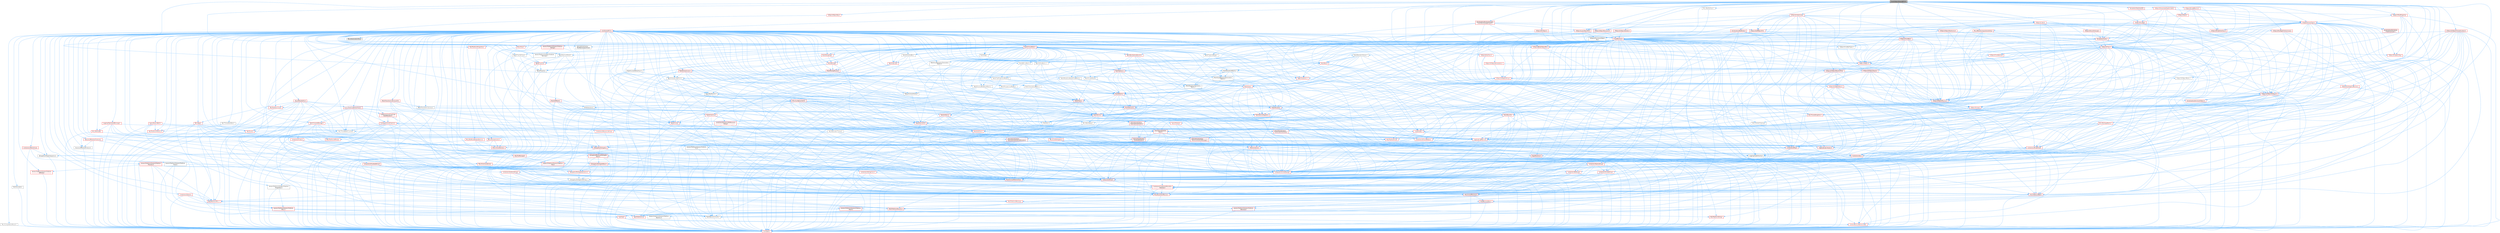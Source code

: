 digraph "CoreUObjectSharedPCH.h"
{
 // INTERACTIVE_SVG=YES
 // LATEX_PDF_SIZE
  bgcolor="transparent";
  edge [fontname=Helvetica,fontsize=10,labelfontname=Helvetica,labelfontsize=10];
  node [fontname=Helvetica,fontsize=10,shape=box,height=0.2,width=0.4];
  Node1 [id="Node000001",label="CoreUObjectSharedPCH.h",height=0.2,width=0.4,color="gray40", fillcolor="grey60", style="filled", fontcolor="black",tooltip=" "];
  Node1 -> Node2 [id="edge1_Node000001_Node000002",color="steelblue1",style="solid",tooltip=" "];
  Node2 [id="Node000002",label="CoreSharedPCH.h",height=0.2,width=0.4,color="red", fillcolor="#FFF0F0", style="filled",URL="$d8/de5/CoreSharedPCH_8h.html",tooltip=" "];
  Node2 -> Node3 [id="edge2_Node000002_Node000003",color="steelblue1",style="solid",tooltip=" "];
  Node3 [id="Node000003",label="Algo/Reverse.h",height=0.2,width=0.4,color="red", fillcolor="#FFF0F0", style="filled",URL="$d5/d93/Reverse_8h.html",tooltip=" "];
  Node3 -> Node4 [id="edge3_Node000003_Node000004",color="steelblue1",style="solid",tooltip=" "];
  Node4 [id="Node000004",label="CoreTypes.h",height=0.2,width=0.4,color="red", fillcolor="#FFF0F0", style="filled",URL="$dc/dec/CoreTypes_8h.html",tooltip=" "];
  Node2 -> Node101 [id="edge4_Node000002_Node000101",color="steelblue1",style="solid",tooltip=" "];
  Node101 [id="Node000101",label="Async/AsyncWork.h",height=0.2,width=0.4,color="red", fillcolor="#FFF0F0", style="filled",URL="$da/d9a/AsyncWork_8h.html",tooltip=" "];
  Node101 -> Node4 [id="edge5_Node000101_Node000004",color="steelblue1",style="solid",tooltip=" "];
  Node101 -> Node46 [id="edge6_Node000101_Node000046",color="steelblue1",style="solid",tooltip=" "];
  Node46 [id="Node000046",label="Misc/AssertionMacros.h",height=0.2,width=0.4,color="red", fillcolor="#FFF0F0", style="filled",URL="$d0/dfa/AssertionMacros_8h.html",tooltip=" "];
  Node46 -> Node4 [id="edge7_Node000046_Node000004",color="steelblue1",style="solid",tooltip=" "];
  Node46 -> Node47 [id="edge8_Node000046_Node000047",color="steelblue1",style="solid",tooltip=" "];
  Node47 [id="Node000047",label="HAL/PlatformMisc.h",height=0.2,width=0.4,color="red", fillcolor="#FFF0F0", style="filled",URL="$d0/df5/PlatformMisc_8h.html",tooltip=" "];
  Node47 -> Node4 [id="edge9_Node000047_Node000004",color="steelblue1",style="solid",tooltip=" "];
  Node47 -> Node48 [id="edge10_Node000047_Node000048",color="steelblue1",style="solid",tooltip=" "];
  Node48 [id="Node000048",label="GenericPlatform/GenericPlatform\lMisc.h",height=0.2,width=0.4,color="red", fillcolor="#FFF0F0", style="filled",URL="$db/d9a/GenericPlatformMisc_8h.html",tooltip=" "];
  Node48 -> Node22 [id="edge11_Node000048_Node000022",color="steelblue1",style="solid",tooltip=" "];
  Node22 [id="Node000022",label="CoreFwd.h",height=0.2,width=0.4,color="red", fillcolor="#FFF0F0", style="filled",URL="$d1/d1e/CoreFwd_8h.html",tooltip=" "];
  Node22 -> Node4 [id="edge12_Node000022_Node000004",color="steelblue1",style="solid",tooltip=" "];
  Node22 -> Node23 [id="edge13_Node000022_Node000023",color="steelblue1",style="solid",tooltip=" "];
  Node23 [id="Node000023",label="Containers/ContainersFwd.h",height=0.2,width=0.4,color="red", fillcolor="#FFF0F0", style="filled",URL="$d4/d0a/ContainersFwd_8h.html",tooltip=" "];
  Node23 -> Node4 [id="edge14_Node000023_Node000004",color="steelblue1",style="solid",tooltip=" "];
  Node48 -> Node4 [id="edge15_Node000048_Node000004",color="steelblue1",style="solid",tooltip=" "];
  Node48 -> Node37 [id="edge16_Node000048_Node000037",color="steelblue1",style="solid",tooltip=" "];
  Node37 [id="Node000037",label="HAL/PlatformCrt.h",height=0.2,width=0.4,color="red", fillcolor="#FFF0F0", style="filled",URL="$d8/d75/PlatformCrt_8h.html",tooltip=" "];
  Node48 -> Node52 [id="edge17_Node000048_Node000052",color="steelblue1",style="solid",tooltip=" "];
  Node52 [id="Node000052",label="Math/NumericLimits.h",height=0.2,width=0.4,color="grey40", fillcolor="white", style="filled",URL="$df/d1b/NumericLimits_8h.html",tooltip=" "];
  Node52 -> Node4 [id="edge18_Node000052_Node000004",color="steelblue1",style="solid",tooltip=" "];
  Node101 -> Node102 [id="edge19_Node000101_Node000102",color="steelblue1",style="solid",tooltip=" "];
  Node102 [id="Node000102",label="Misc/Compression.h",height=0.2,width=0.4,color="red", fillcolor="#FFF0F0", style="filled",URL="$db/d9c/Compression_8h.html",tooltip=" "];
  Node102 -> Node103 [id="edge20_Node000102_Node000103",color="steelblue1",style="solid",tooltip=" "];
  Node103 [id="Node000103",label="Containers/Map.h",height=0.2,width=0.4,color="red", fillcolor="#FFF0F0", style="filled",URL="$df/d79/Map_8h.html",tooltip=" "];
  Node103 -> Node4 [id="edge21_Node000103_Node000004",color="steelblue1",style="solid",tooltip=" "];
  Node103 -> Node3 [id="edge22_Node000103_Node000003",color="steelblue1",style="solid",tooltip=" "];
  Node103 -> Node105 [id="edge23_Node000103_Node000105",color="steelblue1",style="solid",tooltip=" "];
  Node105 [id="Node000105",label="Containers/Set.h",height=0.2,width=0.4,color="red", fillcolor="#FFF0F0", style="filled",URL="$d4/d45/Set_8h.html",tooltip=" "];
  Node105 -> Node106 [id="edge24_Node000105_Node000106",color="steelblue1",style="solid",tooltip=" "];
  Node106 [id="Node000106",label="Containers/ContainerAllocation\lPolicies.h",height=0.2,width=0.4,color="red", fillcolor="#FFF0F0", style="filled",URL="$d7/dff/ContainerAllocationPolicies_8h.html",tooltip=" "];
  Node106 -> Node4 [id="edge25_Node000106_Node000004",color="steelblue1",style="solid",tooltip=" "];
  Node106 -> Node106 [id="edge26_Node000106_Node000106",color="steelblue1",style="solid",tooltip=" "];
  Node106 -> Node108 [id="edge27_Node000106_Node000108",color="steelblue1",style="solid",tooltip=" "];
  Node108 [id="Node000108",label="HAL/PlatformMath.h",height=0.2,width=0.4,color="red", fillcolor="#FFF0F0", style="filled",URL="$dc/d53/PlatformMath_8h.html",tooltip=" "];
  Node108 -> Node4 [id="edge28_Node000108_Node000004",color="steelblue1",style="solid",tooltip=" "];
  Node108 -> Node109 [id="edge29_Node000108_Node000109",color="steelblue1",style="solid",tooltip=" "];
  Node109 [id="Node000109",label="GenericPlatform/GenericPlatform\lMath.h",height=0.2,width=0.4,color="red", fillcolor="#FFF0F0", style="filled",URL="$d5/d79/GenericPlatformMath_8h.html",tooltip=" "];
  Node109 -> Node4 [id="edge30_Node000109_Node000004",color="steelblue1",style="solid",tooltip=" "];
  Node109 -> Node23 [id="edge31_Node000109_Node000023",color="steelblue1",style="solid",tooltip=" "];
  Node109 -> Node37 [id="edge32_Node000109_Node000037",color="steelblue1",style="solid",tooltip=" "];
  Node106 -> Node20 [id="edge33_Node000106_Node000020",color="steelblue1",style="solid",tooltip=" "];
  Node20 [id="Node000020",label="HAL/UnrealMemory.h",height=0.2,width=0.4,color="red", fillcolor="#FFF0F0", style="filled",URL="$d9/d96/UnrealMemory_8h.html",tooltip=" "];
  Node20 -> Node4 [id="edge34_Node000020_Node000004",color="steelblue1",style="solid",tooltip=" "];
  Node20 -> Node21 [id="edge35_Node000020_Node000021",color="steelblue1",style="solid",tooltip=" "];
  Node21 [id="Node000021",label="GenericPlatform/GenericPlatform\lMemory.h",height=0.2,width=0.4,color="red", fillcolor="#FFF0F0", style="filled",URL="$dd/d22/GenericPlatformMemory_8h.html",tooltip=" "];
  Node21 -> Node22 [id="edge36_Node000021_Node000022",color="steelblue1",style="solid",tooltip=" "];
  Node21 -> Node4 [id="edge37_Node000021_Node000004",color="steelblue1",style="solid",tooltip=" "];
  Node21 -> Node29 [id="edge38_Node000021_Node000029",color="steelblue1",style="solid",tooltip=" "];
  Node29 [id="Node000029",label="HAL/PlatformString.h",height=0.2,width=0.4,color="red", fillcolor="#FFF0F0", style="filled",URL="$db/db5/PlatformString_8h.html",tooltip=" "];
  Node29 -> Node4 [id="edge39_Node000029_Node000004",color="steelblue1",style="solid",tooltip=" "];
  Node20 -> Node33 [id="edge40_Node000020_Node000033",color="steelblue1",style="solid",tooltip=" "];
  Node33 [id="Node000033",label="HAL/MemoryBase.h",height=0.2,width=0.4,color="red", fillcolor="#FFF0F0", style="filled",URL="$d6/d9f/MemoryBase_8h.html",tooltip=" "];
  Node33 -> Node4 [id="edge41_Node000033_Node000004",color="steelblue1",style="solid",tooltip=" "];
  Node33 -> Node34 [id="edge42_Node000033_Node000034",color="steelblue1",style="solid",tooltip=" "];
  Node34 [id="Node000034",label="HAL/PlatformAtomics.h",height=0.2,width=0.4,color="red", fillcolor="#FFF0F0", style="filled",URL="$d3/d36/PlatformAtomics_8h.html",tooltip=" "];
  Node34 -> Node4 [id="edge43_Node000034_Node000004",color="steelblue1",style="solid",tooltip=" "];
  Node34 -> Node35 [id="edge44_Node000034_Node000035",color="steelblue1",style="solid",tooltip=" "];
  Node35 [id="Node000035",label="GenericPlatform/GenericPlatform\lAtomics.h",height=0.2,width=0.4,color="grey40", fillcolor="white", style="filled",URL="$da/d72/GenericPlatformAtomics_8h.html",tooltip=" "];
  Node35 -> Node4 [id="edge45_Node000035_Node000004",color="steelblue1",style="solid",tooltip=" "];
  Node33 -> Node37 [id="edge46_Node000033_Node000037",color="steelblue1",style="solid",tooltip=" "];
  Node20 -> Node88 [id="edge47_Node000020_Node000088",color="steelblue1",style="solid",tooltip=" "];
  Node88 [id="Node000088",label="HAL/PlatformMemory.h",height=0.2,width=0.4,color="red", fillcolor="#FFF0F0", style="filled",URL="$de/d68/PlatformMemory_8h.html",tooltip=" "];
  Node88 -> Node4 [id="edge48_Node000088_Node000004",color="steelblue1",style="solid",tooltip=" "];
  Node88 -> Node21 [id="edge49_Node000088_Node000021",color="steelblue1",style="solid",tooltip=" "];
  Node106 -> Node52 [id="edge50_Node000106_Node000052",color="steelblue1",style="solid",tooltip=" "];
  Node106 -> Node46 [id="edge51_Node000106_Node000046",color="steelblue1",style="solid",tooltip=" "];
  Node105 -> Node132 [id="edge52_Node000105_Node000132",color="steelblue1",style="solid",tooltip=" "];
  Node132 [id="Node000132",label="Containers/SparseArray.h",height=0.2,width=0.4,color="red", fillcolor="#FFF0F0", style="filled",URL="$d5/dbf/SparseArray_8h.html",tooltip=" "];
  Node132 -> Node4 [id="edge53_Node000132_Node000004",color="steelblue1",style="solid",tooltip=" "];
  Node132 -> Node46 [id="edge54_Node000132_Node000046",color="steelblue1",style="solid",tooltip=" "];
  Node132 -> Node20 [id="edge55_Node000132_Node000020",color="steelblue1",style="solid",tooltip=" "];
  Node132 -> Node106 [id="edge56_Node000132_Node000106",color="steelblue1",style="solid",tooltip=" "];
  Node132 -> Node134 [id="edge57_Node000132_Node000134",color="steelblue1",style="solid",tooltip=" "];
  Node134 [id="Node000134",label="Containers/Array.h",height=0.2,width=0.4,color="red", fillcolor="#FFF0F0", style="filled",URL="$df/dd0/Array_8h.html",tooltip=" "];
  Node134 -> Node4 [id="edge58_Node000134_Node000004",color="steelblue1",style="solid",tooltip=" "];
  Node134 -> Node46 [id="edge59_Node000134_Node000046",color="steelblue1",style="solid",tooltip=" "];
  Node134 -> Node20 [id="edge60_Node000134_Node000020",color="steelblue1",style="solid",tooltip=" "];
  Node134 -> Node106 [id="edge61_Node000134_Node000106",color="steelblue1",style="solid",tooltip=" "];
  Node132 -> Node168 [id="edge62_Node000132_Node000168",color="steelblue1",style="solid",tooltip=" "];
  Node168 [id="Node000168",label="Math/UnrealMathUtility.h",height=0.2,width=0.4,color="red", fillcolor="#FFF0F0", style="filled",URL="$db/db8/UnrealMathUtility_8h.html",tooltip=" "];
  Node168 -> Node4 [id="edge63_Node000168_Node000004",color="steelblue1",style="solid",tooltip=" "];
  Node168 -> Node46 [id="edge64_Node000168_Node000046",color="steelblue1",style="solid",tooltip=" "];
  Node168 -> Node108 [id="edge65_Node000168_Node000108",color="steelblue1",style="solid",tooltip=" "];
  Node132 -> Node170 [id="edge66_Node000132_Node000170",color="steelblue1",style="solid",tooltip=" "];
  Node170 [id="Node000170",label="Containers/ScriptArray.h",height=0.2,width=0.4,color="red", fillcolor="#FFF0F0", style="filled",URL="$dc/daf/ScriptArray_8h.html",tooltip=" "];
  Node170 -> Node4 [id="edge67_Node000170_Node000004",color="steelblue1",style="solid",tooltip=" "];
  Node170 -> Node46 [id="edge68_Node000170_Node000046",color="steelblue1",style="solid",tooltip=" "];
  Node170 -> Node20 [id="edge69_Node000170_Node000020",color="steelblue1",style="solid",tooltip=" "];
  Node170 -> Node106 [id="edge70_Node000170_Node000106",color="steelblue1",style="solid",tooltip=" "];
  Node170 -> Node134 [id="edge71_Node000170_Node000134",color="steelblue1",style="solid",tooltip=" "];
  Node132 -> Node171 [id="edge72_Node000132_Node000171",color="steelblue1",style="solid",tooltip=" "];
  Node171 [id="Node000171",label="Containers/BitArray.h",height=0.2,width=0.4,color="red", fillcolor="#FFF0F0", style="filled",URL="$d1/de4/BitArray_8h.html",tooltip=" "];
  Node171 -> Node106 [id="edge73_Node000171_Node000106",color="steelblue1",style="solid",tooltip=" "];
  Node171 -> Node4 [id="edge74_Node000171_Node000004",color="steelblue1",style="solid",tooltip=" "];
  Node171 -> Node34 [id="edge75_Node000171_Node000034",color="steelblue1",style="solid",tooltip=" "];
  Node171 -> Node20 [id="edge76_Node000171_Node000020",color="steelblue1",style="solid",tooltip=" "];
  Node171 -> Node168 [id="edge77_Node000171_Node000168",color="steelblue1",style="solid",tooltip=" "];
  Node171 -> Node46 [id="edge78_Node000171_Node000046",color="steelblue1",style="solid",tooltip=" "];
  Node132 -> Node188 [id="edge79_Node000132_Node000188",color="steelblue1",style="solid",tooltip=" "];
  Node188 [id="Node000188",label="Containers/UnrealString.h",height=0.2,width=0.4,color="red", fillcolor="#FFF0F0", style="filled",URL="$d5/dba/UnrealString_8h.html",tooltip=" "];
  Node105 -> Node23 [id="edge80_Node000105_Node000023",color="steelblue1",style="solid",tooltip=" "];
  Node105 -> Node168 [id="edge81_Node000105_Node000168",color="steelblue1",style="solid",tooltip=" "];
  Node105 -> Node46 [id="edge82_Node000105_Node000046",color="steelblue1",style="solid",tooltip=" "];
  Node103 -> Node188 [id="edge83_Node000103_Node000188",color="steelblue1",style="solid",tooltip=" "];
  Node103 -> Node46 [id="edge84_Node000103_Node000046",color="steelblue1",style="solid",tooltip=" "];
  Node102 -> Node188 [id="edge85_Node000102_Node000188",color="steelblue1",style="solid",tooltip=" "];
  Node102 -> Node4 [id="edge86_Node000102_Node000004",color="steelblue1",style="solid",tooltip=" "];
  Node102 -> Node199 [id="edge87_Node000102_Node000199",color="steelblue1",style="solid",tooltip=" "];
  Node199 [id="Node000199",label="HAL/CriticalSection.h",height=0.2,width=0.4,color="red", fillcolor="#FFF0F0", style="filled",URL="$d6/d90/CriticalSection_8h.html",tooltip=" "];
  Node101 -> Node80 [id="edge88_Node000101_Node000080",color="steelblue1",style="solid",tooltip=" "];
  Node80 [id="Node000080",label="HAL/ThreadSafeCounter.h",height=0.2,width=0.4,color="grey40", fillcolor="white", style="filled",URL="$dc/dc9/ThreadSafeCounter_8h.html",tooltip=" "];
  Node80 -> Node4 [id="edge89_Node000080_Node000004",color="steelblue1",style="solid",tooltip=" "];
  Node80 -> Node34 [id="edge90_Node000080_Node000034",color="steelblue1",style="solid",tooltip=" "];
  Node101 -> Node271 [id="edge91_Node000101_Node000271",color="steelblue1",style="solid",tooltip=" "];
  Node271 [id="Node000271",label="HAL/Event.h",height=0.2,width=0.4,color="red", fillcolor="#FFF0F0", style="filled",URL="$d6/d8d/Event_8h.html",tooltip=" "];
  Node271 -> Node4 [id="edge92_Node000271_Node000004",color="steelblue1",style="solid",tooltip=" "];
  Node271 -> Node52 [id="edge93_Node000271_Node000052",color="steelblue1",style="solid",tooltip=" "];
  Node101 -> Node228 [id="edge94_Node000101_Node000228",color="steelblue1",style="solid",tooltip=" "];
  Node228 [id="Node000228",label="HAL/PlatformProcess.h",height=0.2,width=0.4,color="red", fillcolor="#FFF0F0", style="filled",URL="$d7/d52/PlatformProcess_8h.html",tooltip=" "];
  Node228 -> Node4 [id="edge95_Node000228_Node000004",color="steelblue1",style="solid",tooltip=" "];
  Node2 -> Node291 [id="edge96_Node000002_Node000291",color="steelblue1",style="solid",tooltip=" "];
  Node291 [id="Node000291",label="Async/Future.h",height=0.2,width=0.4,color="red", fillcolor="#FFF0F0", style="filled",URL="$da/db2/Future_8h.html",tooltip=" "];
  Node291 -> Node4 [id="edge97_Node000291_Node000004",color="steelblue1",style="solid",tooltip=" "];
  Node291 -> Node46 [id="edge98_Node000291_Node000046",color="steelblue1",style="solid",tooltip=" "];
  Node291 -> Node271 [id="edge99_Node000291_Node000271",color="steelblue1",style="solid",tooltip=" "];
  Node2 -> Node402 [id="edge100_Node000002_Node000402",color="steelblue1",style="solid",tooltip=" "];
  Node402 [id="Node000402",label="Async/ParallelFor.h",height=0.2,width=0.4,color="red", fillcolor="#FFF0F0", style="filled",URL="$d2/da1/ParallelFor_8h.html",tooltip=" "];
  Node402 -> Node403 [id="edge101_Node000402_Node000403",color="steelblue1",style="solid",tooltip=" "];
  Node403 [id="Node000403",label="Async/TaskGraphInterfaces.h",height=0.2,width=0.4,color="red", fillcolor="#FFF0F0", style="filled",URL="$d2/d4c/TaskGraphInterfaces_8h.html",tooltip=" "];
  Node403 -> Node4 [id="edge102_Node000403_Node000004",color="steelblue1",style="solid",tooltip=" "];
  Node403 -> Node46 [id="edge103_Node000403_Node000046",color="steelblue1",style="solid",tooltip=" "];
  Node403 -> Node106 [id="edge104_Node000403_Node000106",color="steelblue1",style="solid",tooltip=" "];
  Node403 -> Node134 [id="edge105_Node000403_Node000134",color="steelblue1",style="solid",tooltip=" "];
  Node403 -> Node188 [id="edge106_Node000403_Node000188",color="steelblue1",style="solid",tooltip=" "];
  Node403 -> Node231 [id="edge107_Node000403_Node000231",color="steelblue1",style="solid",tooltip=" "];
  Node231 [id="Node000231",label="Delegates/Delegate.h",height=0.2,width=0.4,color="red", fillcolor="#FFF0F0", style="filled",URL="$d4/d80/Delegate_8h.html",tooltip=" "];
  Node231 -> Node4 [id="edge108_Node000231_Node000004",color="steelblue1",style="solid",tooltip=" "];
  Node231 -> Node46 [id="edge109_Node000231_Node000046",color="steelblue1",style="solid",tooltip=" "];
  Node231 -> Node241 [id="edge110_Node000231_Node000241",color="steelblue1",style="solid",tooltip=" "];
  Node241 [id="Node000241",label="Delegates/MulticastDelegate\lBase.h",height=0.2,width=0.4,color="red", fillcolor="#FFF0F0", style="filled",URL="$db/d16/MulticastDelegateBase_8h.html",tooltip=" "];
  Node241 -> Node4 [id="edge111_Node000241_Node000004",color="steelblue1",style="solid",tooltip=" "];
  Node241 -> Node106 [id="edge112_Node000241_Node000106",color="steelblue1",style="solid",tooltip=" "];
  Node241 -> Node134 [id="edge113_Node000241_Node000134",color="steelblue1",style="solid",tooltip=" "];
  Node241 -> Node168 [id="edge114_Node000241_Node000168",color="steelblue1",style="solid",tooltip=" "];
  Node241 -> Node242 [id="edge115_Node000241_Node000242",color="steelblue1",style="solid",tooltip=" "];
  Node242 [id="Node000242",label="Delegates/IDelegateInstance.h",height=0.2,width=0.4,color="red", fillcolor="#FFF0F0", style="filled",URL="$d2/d10/IDelegateInstance_8h.html",tooltip=" "];
  Node242 -> Node4 [id="edge116_Node000242_Node000004",color="steelblue1",style="solid",tooltip=" "];
  Node242 -> Node243 [id="edge117_Node000242_Node000243",color="steelblue1",style="solid",tooltip=" "];
  Node243 [id="Node000243",label="Delegates/DelegateSettings.h",height=0.2,width=0.4,color="grey40", fillcolor="white", style="filled",URL="$d0/d97/DelegateSettings_8h.html",tooltip=" "];
  Node243 -> Node4 [id="edge118_Node000243_Node000004",color="steelblue1",style="solid",tooltip=" "];
  Node241 -> Node244 [id="edge119_Node000241_Node000244",color="steelblue1",style="solid",tooltip=" "];
  Node244 [id="Node000244",label="Delegates/DelegateBase.h",height=0.2,width=0.4,color="red", fillcolor="#FFF0F0", style="filled",URL="$da/d67/DelegateBase_8h.html",tooltip=" "];
  Node244 -> Node4 [id="edge120_Node000244_Node000004",color="steelblue1",style="solid",tooltip=" "];
  Node244 -> Node106 [id="edge121_Node000244_Node000106",color="steelblue1",style="solid",tooltip=" "];
  Node244 -> Node168 [id="edge122_Node000244_Node000168",color="steelblue1",style="solid",tooltip=" "];
  Node244 -> Node243 [id="edge123_Node000244_Node000243",color="steelblue1",style="solid",tooltip=" "];
  Node244 -> Node242 [id="edge124_Node000244_Node000242",color="steelblue1",style="solid",tooltip=" "];
  Node231 -> Node197 [id="edge125_Node000231_Node000197",color="steelblue1",style="solid",tooltip=" "];
  Node197 [id="Node000197",label="Delegates/IntegerSequence.h",height=0.2,width=0.4,color="grey40", fillcolor="white", style="filled",URL="$d2/dcc/IntegerSequence_8h.html",tooltip=" "];
  Node197 -> Node4 [id="edge126_Node000197_Node000004",color="steelblue1",style="solid",tooltip=" "];
  Node403 -> Node80 [id="edge127_Node000403_Node000080",color="steelblue1",style="solid",tooltip=" "];
  Node403 -> Node227 [id="edge128_Node000403_Node000227",color="steelblue1",style="solid",tooltip=" "];
  Node227 [id="Node000227",label="Containers/LockFreeList.h",height=0.2,width=0.4,color="red", fillcolor="#FFF0F0", style="filled",URL="$d4/de7/LockFreeList_8h.html",tooltip=" "];
  Node227 -> Node134 [id="edge129_Node000227_Node000134",color="steelblue1",style="solid",tooltip=" "];
  Node227 -> Node23 [id="edge130_Node000227_Node000023",color="steelblue1",style="solid",tooltip=" "];
  Node227 -> Node213 [id="edge131_Node000227_Node000213",color="steelblue1",style="solid",tooltip=" "];
  Node213 [id="Node000213",label="CoreGlobals.h",height=0.2,width=0.4,color="red", fillcolor="#FFF0F0", style="filled",URL="$d5/d8c/CoreGlobals_8h.html",tooltip=" "];
  Node213 -> Node188 [id="edge132_Node000213_Node000188",color="steelblue1",style="solid",tooltip=" "];
  Node213 -> Node4 [id="edge133_Node000213_Node000004",color="steelblue1",style="solid",tooltip=" "];
  Node213 -> Node214 [id="edge134_Node000213_Node000214",color="steelblue1",style="solid",tooltip=" "];
  Node214 [id="Node000214",label="HAL/PlatformTLS.h",height=0.2,width=0.4,color="red", fillcolor="#FFF0F0", style="filled",URL="$d0/def/PlatformTLS_8h.html",tooltip=" "];
  Node214 -> Node4 [id="edge135_Node000214_Node000004",color="steelblue1",style="solid",tooltip=" "];
  Node214 -> Node215 [id="edge136_Node000214_Node000215",color="steelblue1",style="solid",tooltip=" "];
  Node215 [id="Node000215",label="GenericPlatform/GenericPlatform\lTLS.h",height=0.2,width=0.4,color="grey40", fillcolor="white", style="filled",URL="$d3/d3c/GenericPlatformTLS_8h.html",tooltip=" "];
  Node215 -> Node4 [id="edge137_Node000215_Node000004",color="steelblue1",style="solid",tooltip=" "];
  Node213 -> Node217 [id="edge138_Node000213_Node000217",color="steelblue1",style="solid",tooltip=" "];
  Node217 [id="Node000217",label="Logging/LogMacros.h",height=0.2,width=0.4,color="red", fillcolor="#FFF0F0", style="filled",URL="$d0/d16/LogMacros_8h.html",tooltip=" "];
  Node217 -> Node188 [id="edge139_Node000217_Node000188",color="steelblue1",style="solid",tooltip=" "];
  Node217 -> Node4 [id="edge140_Node000217_Node000004",color="steelblue1",style="solid",tooltip=" "];
  Node217 -> Node218 [id="edge141_Node000217_Node000218",color="steelblue1",style="solid",tooltip=" "];
  Node218 [id="Node000218",label="Logging/LogCategory.h",height=0.2,width=0.4,color="red", fillcolor="#FFF0F0", style="filled",URL="$d9/d36/LogCategory_8h.html",tooltip=" "];
  Node218 -> Node4 [id="edge142_Node000218_Node000004",color="steelblue1",style="solid",tooltip=" "];
  Node218 -> Node78 [id="edge143_Node000218_Node000078",color="steelblue1",style="solid",tooltip=" "];
  Node78 [id="Node000078",label="Logging/LogVerbosity.h",height=0.2,width=0.4,color="grey40", fillcolor="white", style="filled",URL="$d2/d8f/LogVerbosity_8h.html",tooltip=" "];
  Node78 -> Node4 [id="edge144_Node000078_Node000004",color="steelblue1",style="solid",tooltip=" "];
  Node217 -> Node78 [id="edge145_Node000217_Node000078",color="steelblue1",style="solid",tooltip=" "];
  Node217 -> Node46 [id="edge146_Node000217_Node000046",color="steelblue1",style="solid",tooltip=" "];
  Node227 -> Node4 [id="edge147_Node000227_Node000004",color="steelblue1",style="solid",tooltip=" "];
  Node227 -> Node34 [id="edge148_Node000227_Node000034",color="steelblue1",style="solid",tooltip=" "];
  Node227 -> Node228 [id="edge149_Node000227_Node000228",color="steelblue1",style="solid",tooltip=" "];
  Node227 -> Node80 [id="edge150_Node000227_Node000080",color="steelblue1",style="solid",tooltip=" "];
  Node227 -> Node217 [id="edge151_Node000227_Node000217",color="steelblue1",style="solid",tooltip=" "];
  Node227 -> Node46 [id="edge152_Node000227_Node000046",color="steelblue1",style="solid",tooltip=" "];
  Node403 -> Node404 [id="edge153_Node000403_Node000404",color="steelblue1",style="solid",tooltip=" "];
  Node404 [id="Node000404",label="HAL/IConsoleManager.h",height=0.2,width=0.4,color="red", fillcolor="#FFF0F0", style="filled",URL="$dd/d0d/IConsoleManager_8h.html",tooltip=" "];
  Node404 -> Node4 [id="edge154_Node000404_Node000004",color="steelblue1",style="solid",tooltip=" "];
  Node404 -> Node46 [id="edge155_Node000404_Node000046",color="steelblue1",style="solid",tooltip=" "];
  Node404 -> Node188 [id="edge156_Node000404_Node000188",color="steelblue1",style="solid",tooltip=" "];
  Node404 -> Node217 [id="edge157_Node000404_Node000217",color="steelblue1",style="solid",tooltip=" "];
  Node404 -> Node242 [id="edge158_Node000404_Node000242",color="steelblue1",style="solid",tooltip=" "];
  Node404 -> Node231 [id="edge159_Node000404_Node000231",color="steelblue1",style="solid",tooltip=" "];
  Node404 -> Node406 [id="edge160_Node000404_Node000406",color="steelblue1",style="solid",tooltip=" "];
  Node406 [id="Node000406",label="Features/IModularFeature.h",height=0.2,width=0.4,color="grey40", fillcolor="white", style="filled",URL="$de/d21/IModularFeature_8h.html",tooltip=" "];
  Node406 -> Node4 [id="edge161_Node000406_Node000004",color="steelblue1",style="solid",tooltip=" "];
  Node404 -> Node323 [id="edge162_Node000404_Node000323",color="steelblue1",style="solid",tooltip=" "];
  Node323 [id="Node000323",label="Internationalization\l/Text.h",height=0.2,width=0.4,color="red", fillcolor="#FFF0F0", style="filled",URL="$d6/d35/Text_8h.html",tooltip=" "];
  Node323 -> Node4 [id="edge163_Node000323_Node000004",color="steelblue1",style="solid",tooltip=" "];
  Node323 -> Node34 [id="edge164_Node000323_Node000034",color="steelblue1",style="solid",tooltip=" "];
  Node323 -> Node46 [id="edge165_Node000323_Node000046",color="steelblue1",style="solid",tooltip=" "];
  Node323 -> Node134 [id="edge166_Node000323_Node000134",color="steelblue1",style="solid",tooltip=" "];
  Node323 -> Node188 [id="edge167_Node000323_Node000188",color="steelblue1",style="solid",tooltip=" "];
  Node323 -> Node122 [id="edge168_Node000323_Node000122",color="steelblue1",style="solid",tooltip=" "];
  Node122 [id="Node000122",label="Containers/EnumAsByte.h",height=0.2,width=0.4,color="red", fillcolor="#FFF0F0", style="filled",URL="$d6/d9a/EnumAsByte_8h.html",tooltip=" "];
  Node122 -> Node4 [id="edge169_Node000122_Node000004",color="steelblue1",style="solid",tooltip=" "];
  Node323 -> Node327 [id="edge170_Node000323_Node000327",color="steelblue1",style="solid",tooltip=" "];
  Node327 [id="Node000327",label="Internationalization\l/CulturePointer.h",height=0.2,width=0.4,color="red", fillcolor="#FFF0F0", style="filled",URL="$d6/dbe/CulturePointer_8h.html",tooltip=" "];
  Node327 -> Node4 [id="edge171_Node000327_Node000004",color="steelblue1",style="solid",tooltip=" "];
  Node323 -> Node329 [id="edge172_Node000323_Node000329",color="steelblue1",style="solid",tooltip=" "];
  Node329 [id="Node000329",label="Internationalization\l/TextLocalizationManager.h",height=0.2,width=0.4,color="red", fillcolor="#FFF0F0", style="filled",URL="$d5/d2e/TextLocalizationManager_8h.html",tooltip=" "];
  Node329 -> Node134 [id="edge173_Node000329_Node000134",color="steelblue1",style="solid",tooltip=" "];
  Node329 -> Node209 [id="edge174_Node000329_Node000209",color="steelblue1",style="solid",tooltip=" "];
  Node209 [id="Node000209",label="Containers/ArrayView.h",height=0.2,width=0.4,color="red", fillcolor="#FFF0F0", style="filled",URL="$d7/df4/ArrayView_8h.html",tooltip=" "];
  Node209 -> Node4 [id="edge175_Node000209_Node000004",color="steelblue1",style="solid",tooltip=" "];
  Node209 -> Node23 [id="edge176_Node000209_Node000023",color="steelblue1",style="solid",tooltip=" "];
  Node209 -> Node46 [id="edge177_Node000209_Node000046",color="steelblue1",style="solid",tooltip=" "];
  Node209 -> Node134 [id="edge178_Node000209_Node000134",color="steelblue1",style="solid",tooltip=" "];
  Node209 -> Node168 [id="edge179_Node000209_Node000168",color="steelblue1",style="solid",tooltip=" "];
  Node329 -> Node106 [id="edge180_Node000329_Node000106",color="steelblue1",style="solid",tooltip=" "];
  Node329 -> Node103 [id="edge181_Node000329_Node000103",color="steelblue1",style="solid",tooltip=" "];
  Node329 -> Node105 [id="edge182_Node000329_Node000105",color="steelblue1",style="solid",tooltip=" "];
  Node329 -> Node188 [id="edge183_Node000329_Node000188",color="steelblue1",style="solid",tooltip=" "];
  Node329 -> Node4 [id="edge184_Node000329_Node000004",color="steelblue1",style="solid",tooltip=" "];
  Node329 -> Node231 [id="edge185_Node000329_Node000231",color="steelblue1",style="solid",tooltip=" "];
  Node329 -> Node199 [id="edge186_Node000329_Node000199",color="steelblue1",style="solid",tooltip=" "];
  Node403 -> Node271 [id="edge187_Node000403_Node000271",color="steelblue1",style="solid",tooltip=" "];
  Node403 -> Node299 [id="edge188_Node000403_Node000299",color="steelblue1",style="solid",tooltip=" "];
  Node299 [id="Node000299",label="Containers/LockFreeFixed\lSizeAllocator.h",height=0.2,width=0.4,color="red", fillcolor="#FFF0F0", style="filled",URL="$d1/d08/LockFreeFixedSizeAllocator_8h.html",tooltip=" "];
  Node299 -> Node46 [id="edge189_Node000299_Node000046",color="steelblue1",style="solid",tooltip=" "];
  Node299 -> Node20 [id="edge190_Node000299_Node000020",color="steelblue1",style="solid",tooltip=" "];
  Node299 -> Node227 [id="edge191_Node000299_Node000227",color="steelblue1",style="solid",tooltip=" "];
  Node402 -> Node134 [id="edge192_Node000402_Node000134",color="steelblue1",style="solid",tooltip=" "];
  Node402 -> Node209 [id="edge193_Node000402_Node000209",color="steelblue1",style="solid",tooltip=" "];
  Node402 -> Node213 [id="edge194_Node000402_Node000213",color="steelblue1",style="solid",tooltip=" "];
  Node402 -> Node4 [id="edge195_Node000402_Node000004",color="steelblue1",style="solid",tooltip=" "];
  Node402 -> Node271 [id="edge196_Node000402_Node000271",color="steelblue1",style="solid",tooltip=" "];
  Node402 -> Node47 [id="edge197_Node000402_Node000047",color="steelblue1",style="solid",tooltip=" "];
  Node402 -> Node260 [id="edge198_Node000402_Node000260",color="steelblue1",style="solid",tooltip=" "];
  Node260 [id="Node000260",label="HAL/PlatformTime.h",height=0.2,width=0.4,color="red", fillcolor="#FFF0F0", style="filled",URL="$de/d9f/PlatformTime_8h.html",tooltip=" "];
  Node260 -> Node4 [id="edge199_Node000260_Node000004",color="steelblue1",style="solid",tooltip=" "];
  Node402 -> Node80 [id="edge200_Node000402_Node000080",color="steelblue1",style="solid",tooltip=" "];
  Node402 -> Node168 [id="edge201_Node000402_Node000168",color="steelblue1",style="solid",tooltip=" "];
  Node402 -> Node413 [id="edge202_Node000402_Node000413",color="steelblue1",style="solid",tooltip=" "];
  Node413 [id="Node000413",label="Misc/App.h",height=0.2,width=0.4,color="red", fillcolor="#FFF0F0", style="filled",URL="$de/d8b/App_8h.html",tooltip=" "];
  Node413 -> Node134 [id="edge203_Node000413_Node000134",color="steelblue1",style="solid",tooltip=" "];
  Node413 -> Node188 [id="edge204_Node000413_Node000188",color="steelblue1",style="solid",tooltip=" "];
  Node413 -> Node213 [id="edge205_Node000413_Node000213",color="steelblue1",style="solid",tooltip=" "];
  Node413 -> Node4 [id="edge206_Node000413_Node000004",color="steelblue1",style="solid",tooltip=" "];
  Node413 -> Node231 [id="edge207_Node000413_Node000231",color="steelblue1",style="solid",tooltip=" "];
  Node413 -> Node37 [id="edge208_Node000413_Node000037",color="steelblue1",style="solid",tooltip=" "];
  Node413 -> Node47 [id="edge209_Node000413_Node000047",color="steelblue1",style="solid",tooltip=" "];
  Node413 -> Node228 [id="edge210_Node000413_Node000228",color="steelblue1",style="solid",tooltip=" "];
  Node413 -> Node414 [id="edge211_Node000413_Node000414",color="steelblue1",style="solid",tooltip=" "];
  Node414 [id="Node000414",label="Misc/CommandLine.h",height=0.2,width=0.4,color="red", fillcolor="#FFF0F0", style="filled",URL="$d9/d41/CommandLine_8h.html",tooltip=" "];
  Node414 -> Node4 [id="edge212_Node000414_Node000004",color="steelblue1",style="solid",tooltip=" "];
  Node414 -> Node134 [id="edge213_Node000414_Node000134",color="steelblue1",style="solid",tooltip=" "];
  Node414 -> Node188 [id="edge214_Node000414_Node000188",color="steelblue1",style="solid",tooltip=" "];
  Node402 -> Node46 [id="edge215_Node000402_Node000046",color="steelblue1",style="solid",tooltip=" "];
  Node2 -> Node403 [id="edge216_Node000002_Node000403",color="steelblue1",style="solid",tooltip=" "];
  Node2 -> Node134 [id="edge217_Node000002_Node000134",color="steelblue1",style="solid",tooltip=" "];
  Node2 -> Node209 [id="edge218_Node000002_Node000209",color="steelblue1",style="solid",tooltip=" "];
  Node2 -> Node171 [id="edge219_Node000002_Node000171",color="steelblue1",style="solid",tooltip=" "];
  Node2 -> Node225 [id="edge220_Node000002_Node000225",color="steelblue1",style="solid",tooltip=" "];
  Node225 [id="Node000225",label="Containers/ChunkedArray.h",height=0.2,width=0.4,color="red", fillcolor="#FFF0F0", style="filled",URL="$d8/db0/ChunkedArray_8h.html",tooltip=" "];
  Node225 -> Node4 [id="edge221_Node000225_Node000004",color="steelblue1",style="solid",tooltip=" "];
  Node225 -> Node46 [id="edge222_Node000225_Node000046",color="steelblue1",style="solid",tooltip=" "];
  Node225 -> Node226 [id="edge223_Node000225_Node000226",color="steelblue1",style="solid",tooltip=" "];
  Node226 [id="Node000226",label="Containers/IndirectArray.h",height=0.2,width=0.4,color="red", fillcolor="#FFF0F0", style="filled",URL="$de/d0e/IndirectArray_8h.html",tooltip=" "];
  Node226 -> Node4 [id="edge224_Node000226_Node000004",color="steelblue1",style="solid",tooltip=" "];
  Node226 -> Node46 [id="edge225_Node000226_Node000046",color="steelblue1",style="solid",tooltip=" "];
  Node226 -> Node20 [id="edge226_Node000226_Node000020",color="steelblue1",style="solid",tooltip=" "];
  Node226 -> Node106 [id="edge227_Node000226_Node000106",color="steelblue1",style="solid",tooltip=" "];
  Node226 -> Node134 [id="edge228_Node000226_Node000134",color="steelblue1",style="solid",tooltip=" "];
  Node2 -> Node106 [id="edge229_Node000002_Node000106",color="steelblue1",style="solid",tooltip=" "];
  Node2 -> Node23 [id="edge230_Node000002_Node000023",color="steelblue1",style="solid",tooltip=" "];
  Node2 -> Node425 [id="edge231_Node000002_Node000425",color="steelblue1",style="solid",tooltip=" "];
  Node425 [id="Node000425",label="Containers/DynamicRHIResource\lArray.h",height=0.2,width=0.4,color="red", fillcolor="#FFF0F0", style="filled",URL="$d7/d60/DynamicRHIResourceArray_8h.html",tooltip=" "];
  Node425 -> Node4 [id="edge232_Node000425_Node000004",color="steelblue1",style="solid",tooltip=" "];
  Node425 -> Node106 [id="edge233_Node000425_Node000106",color="steelblue1",style="solid",tooltip=" "];
  Node425 -> Node134 [id="edge234_Node000425_Node000134",color="steelblue1",style="solid",tooltip=" "];
  Node425 -> Node213 [id="edge235_Node000425_Node000213",color="steelblue1",style="solid",tooltip=" "];
  Node425 -> Node426 [id="edge236_Node000425_Node000426",color="steelblue1",style="solid",tooltip=" "];
  Node426 [id="Node000426",label="Containers/ResourceArray.h",height=0.2,width=0.4,color="red", fillcolor="#FFF0F0", style="filled",URL="$db/dba/ResourceArray_8h.html",tooltip=" "];
  Node426 -> Node4 [id="edge237_Node000426_Node000004",color="steelblue1",style="solid",tooltip=" "];
  Node2 -> Node122 [id="edge238_Node000002_Node000122",color="steelblue1",style="solid",tooltip=" "];
  Node2 -> Node226 [id="edge239_Node000002_Node000226",color="steelblue1",style="solid",tooltip=" "];
  Node2 -> Node309 [id="edge240_Node000002_Node000309",color="steelblue1",style="solid",tooltip=" "];
  Node309 [id="Node000309",label="Containers/List.h",height=0.2,width=0.4,color="grey40", fillcolor="white", style="filled",URL="$de/d88/List_8h.html",tooltip=" "];
  Node309 -> Node4 [id="edge241_Node000309_Node000004",color="steelblue1",style="solid",tooltip=" "];
  Node309 -> Node46 [id="edge242_Node000309_Node000046",color="steelblue1",style="solid",tooltip=" "];
  Node2 -> Node299 [id="edge243_Node000002_Node000299",color="steelblue1",style="solid",tooltip=" "];
  Node2 -> Node227 [id="edge244_Node000002_Node000227",color="steelblue1",style="solid",tooltip=" "];
  Node2 -> Node103 [id="edge245_Node000002_Node000103",color="steelblue1",style="solid",tooltip=" "];
  Node2 -> Node295 [id="edge246_Node000002_Node000295",color="steelblue1",style="solid",tooltip=" "];
  Node295 [id="Node000295",label="Containers/Queue.h",height=0.2,width=0.4,color="red", fillcolor="#FFF0F0", style="filled",URL="$df/db0/Queue_8h.html",tooltip=" "];
  Node295 -> Node4 [id="edge247_Node000295_Node000004",color="steelblue1",style="solid",tooltip=" "];
  Node295 -> Node34 [id="edge248_Node000295_Node000034",color="steelblue1",style="solid",tooltip=" "];
  Node295 -> Node47 [id="edge249_Node000295_Node000047",color="steelblue1",style="solid",tooltip=" "];
  Node2 -> Node426 [id="edge250_Node000002_Node000426",color="steelblue1",style="solid",tooltip=" "];
  Node2 -> Node170 [id="edge251_Node000002_Node000170",color="steelblue1",style="solid",tooltip=" "];
  Node2 -> Node105 [id="edge252_Node000002_Node000105",color="steelblue1",style="solid",tooltip=" "];
  Node2 -> Node132 [id="edge253_Node000002_Node000132",color="steelblue1",style="solid",tooltip=" "];
  Node2 -> Node399 [id="edge254_Node000002_Node000399",color="steelblue1",style="solid",tooltip=" "];
  Node399 [id="Node000399",label="Containers/StaticArray.h",height=0.2,width=0.4,color="red", fillcolor="#FFF0F0", style="filled",URL="$d3/dd5/StaticArray_8h.html",tooltip=" "];
  Node399 -> Node4 [id="edge255_Node000399_Node000004",color="steelblue1",style="solid",tooltip=" "];
  Node399 -> Node46 [id="edge256_Node000399_Node000046",color="steelblue1",style="solid",tooltip=" "];
  Node399 -> Node197 [id="edge257_Node000399_Node000197",color="steelblue1",style="solid",tooltip=" "];
  Node2 -> Node203 [id="edge258_Node000002_Node000203",color="steelblue1",style="solid",tooltip=" "];
  Node203 [id="Node000203",label="Containers/StringConv.h",height=0.2,width=0.4,color="red", fillcolor="#FFF0F0", style="filled",URL="$d3/ddf/StringConv_8h.html",tooltip=" "];
  Node203 -> Node4 [id="edge259_Node000203_Node000004",color="steelblue1",style="solid",tooltip=" "];
  Node203 -> Node46 [id="edge260_Node000203_Node000046",color="steelblue1",style="solid",tooltip=" "];
  Node203 -> Node106 [id="edge261_Node000203_Node000106",color="steelblue1",style="solid",tooltip=" "];
  Node203 -> Node134 [id="edge262_Node000203_Node000134",color="steelblue1",style="solid",tooltip=" "];
  Node2 -> Node434 [id="edge263_Node000002_Node000434",color="steelblue1",style="solid",tooltip=" "];
  Node434 [id="Node000434",label="Containers/Ticker.h",height=0.2,width=0.4,color="red", fillcolor="#FFF0F0", style="filled",URL="$d8/d8d/Ticker_8h.html",tooltip=" "];
  Node434 -> Node134 [id="edge264_Node000434_Node000134",color="steelblue1",style="solid",tooltip=" "];
  Node434 -> Node106 [id="edge265_Node000434_Node000106",color="steelblue1",style="solid",tooltip=" "];
  Node434 -> Node4 [id="edge266_Node000434_Node000004",color="steelblue1",style="solid",tooltip=" "];
  Node434 -> Node231 [id="edge267_Node000434_Node000231",color="steelblue1",style="solid",tooltip=" "];
  Node2 -> Node188 [id="edge268_Node000002_Node000188",color="steelblue1",style="solid",tooltip=" "];
  Node2 -> Node22 [id="edge269_Node000002_Node000022",color="steelblue1",style="solid",tooltip=" "];
  Node2 -> Node213 [id="edge270_Node000002_Node000213",color="steelblue1",style="solid",tooltip=" "];
  Node2 -> Node359 [id="edge271_Node000002_Node000359",color="steelblue1",style="solid",tooltip=" "];
  Node359 [id="Node000359",label="CoreMinimal.h",height=0.2,width=0.4,color="red", fillcolor="#FFF0F0", style="filled",URL="$d7/d67/CoreMinimal_8h.html",tooltip=" "];
  Node359 -> Node4 [id="edge272_Node000359_Node000004",color="steelblue1",style="solid",tooltip=" "];
  Node359 -> Node22 [id="edge273_Node000359_Node000022",color="steelblue1",style="solid",tooltip=" "];
  Node359 -> Node23 [id="edge274_Node000359_Node000023",color="steelblue1",style="solid",tooltip=" "];
  Node359 -> Node78 [id="edge275_Node000359_Node000078",color="steelblue1",style="solid",tooltip=" "];
  Node359 -> Node37 [id="edge276_Node000359_Node000037",color="steelblue1",style="solid",tooltip=" "];
  Node359 -> Node47 [id="edge277_Node000359_Node000047",color="steelblue1",style="solid",tooltip=" "];
  Node359 -> Node46 [id="edge278_Node000359_Node000046",color="steelblue1",style="solid",tooltip=" "];
  Node359 -> Node88 [id="edge279_Node000359_Node000088",color="steelblue1",style="solid",tooltip=" "];
  Node359 -> Node34 [id="edge280_Node000359_Node000034",color="steelblue1",style="solid",tooltip=" "];
  Node359 -> Node33 [id="edge281_Node000359_Node000033",color="steelblue1",style="solid",tooltip=" "];
  Node359 -> Node20 [id="edge282_Node000359_Node000020",color="steelblue1",style="solid",tooltip=" "];
  Node359 -> Node52 [id="edge283_Node000359_Node000052",color="steelblue1",style="solid",tooltip=" "];
  Node359 -> Node108 [id="edge284_Node000359_Node000108",color="steelblue1",style="solid",tooltip=" "];
  Node359 -> Node106 [id="edge285_Node000359_Node000106",color="steelblue1",style="solid",tooltip=" "];
  Node359 -> Node141 [id="edge286_Node000359_Node000141",color="steelblue1",style="solid",tooltip=" "];
  Node141 [id="Node000141",label="HAL/PlatformProperties.h",height=0.2,width=0.4,color="red", fillcolor="#FFF0F0", style="filled",URL="$d9/db0/PlatformProperties_8h.html",tooltip=" "];
  Node141 -> Node4 [id="edge287_Node000141_Node000004",color="steelblue1",style="solid",tooltip=" "];
  Node141 -> Node142 [id="edge288_Node000141_Node000142",color="steelblue1",style="solid",tooltip=" "];
  Node142 [id="Node000142",label="GenericPlatform/GenericPlatform\lProperties.h",height=0.2,width=0.4,color="grey40", fillcolor="white", style="filled",URL="$d2/dcd/GenericPlatformProperties_8h.html",tooltip=" "];
  Node142 -> Node4 [id="edge289_Node000142_Node000004",color="steelblue1",style="solid",tooltip=" "];
  Node142 -> Node48 [id="edge290_Node000142_Node000048",color="steelblue1",style="solid",tooltip=" "];
  Node359 -> Node144 [id="edge291_Node000359_Node000144",color="steelblue1",style="solid",tooltip=" "];
  Node144 [id="Node000144",label="Internationalization\l/TextNamespaceFwd.h",height=0.2,width=0.4,color="grey40", fillcolor="white", style="filled",URL="$d8/d97/TextNamespaceFwd_8h.html",tooltip=" "];
  Node144 -> Node4 [id="edge292_Node000144_Node000004",color="steelblue1",style="solid",tooltip=" "];
  Node359 -> Node126 [id="edge293_Node000359_Node000126",color="steelblue1",style="solid",tooltip=" "];
  Node126 [id="Node000126",label="Misc/Char.h",height=0.2,width=0.4,color="red", fillcolor="#FFF0F0", style="filled",URL="$d0/d58/Char_8h.html",tooltip=" "];
  Node126 -> Node4 [id="edge294_Node000126_Node000004",color="steelblue1",style="solid",tooltip=" "];
  Node359 -> Node362 [id="edge295_Node000359_Node000362",color="steelblue1",style="solid",tooltip=" "];
  Node362 [id="Node000362",label="GenericPlatform/GenericPlatform\lStricmp.h",height=0.2,width=0.4,color="grey40", fillcolor="white", style="filled",URL="$d2/d86/GenericPlatformStricmp_8h.html",tooltip=" "];
  Node362 -> Node4 [id="edge296_Node000362_Node000004",color="steelblue1",style="solid",tooltip=" "];
  Node359 -> Node363 [id="edge297_Node000359_Node000363",color="steelblue1",style="solid",tooltip=" "];
  Node363 [id="Node000363",label="GenericPlatform/GenericPlatform\lString.h",height=0.2,width=0.4,color="red", fillcolor="#FFF0F0", style="filled",URL="$dd/d20/GenericPlatformString_8h.html",tooltip=" "];
  Node363 -> Node4 [id="edge298_Node000363_Node000004",color="steelblue1",style="solid",tooltip=" "];
  Node363 -> Node362 [id="edge299_Node000363_Node000362",color="steelblue1",style="solid",tooltip=" "];
  Node359 -> Node29 [id="edge300_Node000359_Node000029",color="steelblue1",style="solid",tooltip=" "];
  Node359 -> Node168 [id="edge301_Node000359_Node000168",color="steelblue1",style="solid",tooltip=" "];
  Node359 -> Node188 [id="edge302_Node000359_Node000188",color="steelblue1",style="solid",tooltip=" "];
  Node359 -> Node134 [id="edge303_Node000359_Node000134",color="steelblue1",style="solid",tooltip=" "];
  Node359 -> Node203 [id="edge304_Node000359_Node000203",color="steelblue1",style="solid",tooltip=" "];
  Node359 -> Node170 [id="edge305_Node000359_Node000170",color="steelblue1",style="solid",tooltip=" "];
  Node359 -> Node171 [id="edge306_Node000359_Node000171",color="steelblue1",style="solid",tooltip=" "];
  Node359 -> Node132 [id="edge307_Node000359_Node000132",color="steelblue1",style="solid",tooltip=" "];
  Node359 -> Node105 [id="edge308_Node000359_Node000105",color="steelblue1",style="solid",tooltip=" "];
  Node359 -> Node3 [id="edge309_Node000359_Node000003",color="steelblue1",style="solid",tooltip=" "];
  Node359 -> Node103 [id="edge310_Node000359_Node000103",color="steelblue1",style="solid",tooltip=" "];
  Node359 -> Node320 [id="edge311_Node000359_Node000320",color="steelblue1",style="solid",tooltip=" "];
  Node320 [id="Node000320",label="Math/IntPoint.h",height=0.2,width=0.4,color="red", fillcolor="#FFF0F0", style="filled",URL="$d3/df7/IntPoint_8h.html",tooltip=" "];
  Node320 -> Node4 [id="edge312_Node000320_Node000004",color="steelblue1",style="solid",tooltip=" "];
  Node320 -> Node46 [id="edge313_Node000320_Node000046",color="steelblue1",style="solid",tooltip=" "];
  Node320 -> Node168 [id="edge314_Node000320_Node000168",color="steelblue1",style="solid",tooltip=" "];
  Node320 -> Node188 [id="edge315_Node000320_Node000188",color="steelblue1",style="solid",tooltip=" "];
  Node359 -> Node336 [id="edge316_Node000359_Node000336",color="steelblue1",style="solid",tooltip=" "];
  Node336 [id="Node000336",label="Math/IntVector.h",height=0.2,width=0.4,color="red", fillcolor="#FFF0F0", style="filled",URL="$d7/d44/IntVector_8h.html",tooltip=" "];
  Node336 -> Node4 [id="edge317_Node000336_Node000004",color="steelblue1",style="solid",tooltip=" "];
  Node336 -> Node168 [id="edge318_Node000336_Node000168",color="steelblue1",style="solid",tooltip=" "];
  Node336 -> Node188 [id="edge319_Node000336_Node000188",color="steelblue1",style="solid",tooltip=" "];
  Node359 -> Node218 [id="edge320_Node000359_Node000218",color="steelblue1",style="solid",tooltip=" "];
  Node359 -> Node217 [id="edge321_Node000359_Node000217",color="steelblue1",style="solid",tooltip=" "];
  Node359 -> Node321 [id="edge322_Node000359_Node000321",color="steelblue1",style="solid",tooltip=" "];
  Node321 [id="Node000321",label="Math/Vector2D.h",height=0.2,width=0.4,color="red", fillcolor="#FFF0F0", style="filled",URL="$d3/db0/Vector2D_8h.html",tooltip=" "];
  Node321 -> Node4 [id="edge323_Node000321_Node000004",color="steelblue1",style="solid",tooltip=" "];
  Node321 -> Node46 [id="edge324_Node000321_Node000046",color="steelblue1",style="solid",tooltip=" "];
  Node321 -> Node168 [id="edge325_Node000321_Node000168",color="steelblue1",style="solid",tooltip=" "];
  Node321 -> Node188 [id="edge326_Node000321_Node000188",color="steelblue1",style="solid",tooltip=" "];
  Node321 -> Node320 [id="edge327_Node000321_Node000320",color="steelblue1",style="solid",tooltip=" "];
  Node321 -> Node217 [id="edge328_Node000321_Node000217",color="steelblue1",style="solid",tooltip=" "];
  Node359 -> Node365 [id="edge329_Node000359_Node000365",color="steelblue1",style="solid",tooltip=" "];
  Node365 [id="Node000365",label="Math/IntRect.h",height=0.2,width=0.4,color="red", fillcolor="#FFF0F0", style="filled",URL="$d7/d53/IntRect_8h.html",tooltip=" "];
  Node365 -> Node4 [id="edge330_Node000365_Node000004",color="steelblue1",style="solid",tooltip=" "];
  Node365 -> Node168 [id="edge331_Node000365_Node000168",color="steelblue1",style="solid",tooltip=" "];
  Node365 -> Node188 [id="edge332_Node000365_Node000188",color="steelblue1",style="solid",tooltip=" "];
  Node365 -> Node320 [id="edge333_Node000365_Node000320",color="steelblue1",style="solid",tooltip=" "];
  Node365 -> Node321 [id="edge334_Node000365_Node000321",color="steelblue1",style="solid",tooltip=" "];
  Node359 -> Node322 [id="edge335_Node000359_Node000322",color="steelblue1",style="solid",tooltip=" "];
  Node322 [id="Node000322",label="Misc/ByteSwap.h",height=0.2,width=0.4,color="grey40", fillcolor="white", style="filled",URL="$dc/dd7/ByteSwap_8h.html",tooltip=" "];
  Node322 -> Node4 [id="edge336_Node000322_Node000004",color="steelblue1",style="solid",tooltip=" "];
  Node322 -> Node37 [id="edge337_Node000322_Node000037",color="steelblue1",style="solid",tooltip=" "];
  Node359 -> Node122 [id="edge338_Node000359_Node000122",color="steelblue1",style="solid",tooltip=" "];
  Node359 -> Node214 [id="edge339_Node000359_Node000214",color="steelblue1",style="solid",tooltip=" "];
  Node359 -> Node213 [id="edge340_Node000359_Node000213",color="steelblue1",style="solid",tooltip=" "];
  Node359 -> Node327 [id="edge341_Node000359_Node000327",color="steelblue1",style="solid",tooltip=" "];
  Node359 -> Node243 [id="edge342_Node000359_Node000243",color="steelblue1",style="solid",tooltip=" "];
  Node359 -> Node242 [id="edge343_Node000359_Node000242",color="steelblue1",style="solid",tooltip=" "];
  Node359 -> Node244 [id="edge344_Node000359_Node000244",color="steelblue1",style="solid",tooltip=" "];
  Node359 -> Node241 [id="edge345_Node000359_Node000241",color="steelblue1",style="solid",tooltip=" "];
  Node359 -> Node197 [id="edge346_Node000359_Node000197",color="steelblue1",style="solid",tooltip=" "];
  Node359 -> Node231 [id="edge347_Node000359_Node000231",color="steelblue1",style="solid",tooltip=" "];
  Node359 -> Node329 [id="edge348_Node000359_Node000329",color="steelblue1",style="solid",tooltip=" "];
  Node359 -> Node323 [id="edge349_Node000359_Node000323",color="steelblue1",style="solid",tooltip=" "];
  Node359 -> Node335 [id="edge350_Node000359_Node000335",color="steelblue1",style="solid",tooltip=" "];
  Node335 [id="Node000335",label="Internationalization\l/Internationalization.h",height=0.2,width=0.4,color="red", fillcolor="#FFF0F0", style="filled",URL="$da/de4/Internationalization_8h.html",tooltip=" "];
  Node335 -> Node134 [id="edge351_Node000335_Node000134",color="steelblue1",style="solid",tooltip=" "];
  Node335 -> Node188 [id="edge352_Node000335_Node000188",color="steelblue1",style="solid",tooltip=" "];
  Node335 -> Node4 [id="edge353_Node000335_Node000004",color="steelblue1",style="solid",tooltip=" "];
  Node335 -> Node231 [id="edge354_Node000335_Node000231",color="steelblue1",style="solid",tooltip=" "];
  Node335 -> Node327 [id="edge355_Node000335_Node000327",color="steelblue1",style="solid",tooltip=" "];
  Node335 -> Node323 [id="edge356_Node000335_Node000323",color="steelblue1",style="solid",tooltip=" "];
  Node359 -> Node316 [id="edge357_Node000359_Node000316",color="steelblue1",style="solid",tooltip=" "];
  Node316 [id="Node000316",label="Math/Vector.h",height=0.2,width=0.4,color="red", fillcolor="#FFF0F0", style="filled",URL="$d6/dbe/Vector_8h.html",tooltip=" "];
  Node316 -> Node4 [id="edge358_Node000316_Node000004",color="steelblue1",style="solid",tooltip=" "];
  Node316 -> Node46 [id="edge359_Node000316_Node000046",color="steelblue1",style="solid",tooltip=" "];
  Node316 -> Node52 [id="edge360_Node000316_Node000052",color="steelblue1",style="solid",tooltip=" "];
  Node316 -> Node168 [id="edge361_Node000316_Node000168",color="steelblue1",style="solid",tooltip=" "];
  Node316 -> Node188 [id="edge362_Node000316_Node000188",color="steelblue1",style="solid",tooltip=" "];
  Node316 -> Node262 [id="edge363_Node000316_Node000262",color="steelblue1",style="solid",tooltip=" "];
  Node262 [id="Node000262",label="Math/Color.h",height=0.2,width=0.4,color="red", fillcolor="#FFF0F0", style="filled",URL="$dd/dac/Color_8h.html",tooltip=" "];
  Node262 -> Node134 [id="edge364_Node000262_Node000134",color="steelblue1",style="solid",tooltip=" "];
  Node262 -> Node188 [id="edge365_Node000262_Node000188",color="steelblue1",style="solid",tooltip=" "];
  Node262 -> Node4 [id="edge366_Node000262_Node000004",color="steelblue1",style="solid",tooltip=" "];
  Node262 -> Node168 [id="edge367_Node000262_Node000168",color="steelblue1",style="solid",tooltip=" "];
  Node262 -> Node46 [id="edge368_Node000262_Node000046",color="steelblue1",style="solid",tooltip=" "];
  Node316 -> Node320 [id="edge369_Node000316_Node000320",color="steelblue1",style="solid",tooltip=" "];
  Node316 -> Node217 [id="edge370_Node000316_Node000217",color="steelblue1",style="solid",tooltip=" "];
  Node316 -> Node321 [id="edge371_Node000316_Node000321",color="steelblue1",style="solid",tooltip=" "];
  Node316 -> Node322 [id="edge372_Node000316_Node000322",color="steelblue1",style="solid",tooltip=" "];
  Node316 -> Node323 [id="edge373_Node000316_Node000323",color="steelblue1",style="solid",tooltip=" "];
  Node316 -> Node335 [id="edge374_Node000316_Node000335",color="steelblue1",style="solid",tooltip=" "];
  Node316 -> Node336 [id="edge375_Node000316_Node000336",color="steelblue1",style="solid",tooltip=" "];
  Node316 -> Node337 [id="edge376_Node000316_Node000337",color="steelblue1",style="solid",tooltip=" "];
  Node337 [id="Node000337",label="Math/Axis.h",height=0.2,width=0.4,color="grey40", fillcolor="white", style="filled",URL="$dd/dbb/Axis_8h.html",tooltip=" "];
  Node337 -> Node4 [id="edge377_Node000337_Node000004",color="steelblue1",style="solid",tooltip=" "];
  Node359 -> Node340 [id="edge378_Node000359_Node000340",color="steelblue1",style="solid",tooltip=" "];
  Node340 [id="Node000340",label="Math/Vector4.h",height=0.2,width=0.4,color="red", fillcolor="#FFF0F0", style="filled",URL="$d7/d36/Vector4_8h.html",tooltip=" "];
  Node340 -> Node4 [id="edge379_Node000340_Node000004",color="steelblue1",style="solid",tooltip=" "];
  Node340 -> Node168 [id="edge380_Node000340_Node000168",color="steelblue1",style="solid",tooltip=" "];
  Node340 -> Node188 [id="edge381_Node000340_Node000188",color="steelblue1",style="solid",tooltip=" "];
  Node340 -> Node217 [id="edge382_Node000340_Node000217",color="steelblue1",style="solid",tooltip=" "];
  Node340 -> Node321 [id="edge383_Node000340_Node000321",color="steelblue1",style="solid",tooltip=" "];
  Node340 -> Node316 [id="edge384_Node000340_Node000316",color="steelblue1",style="solid",tooltip=" "];
  Node359 -> Node343 [id="edge385_Node000359_Node000343",color="steelblue1",style="solid",tooltip=" "];
  Node343 [id="Node000343",label="Math/VectorRegister.h",height=0.2,width=0.4,color="red", fillcolor="#FFF0F0", style="filled",URL="$da/d8b/VectorRegister_8h.html",tooltip=" "];
  Node343 -> Node4 [id="edge386_Node000343_Node000004",color="steelblue1",style="solid",tooltip=" "];
  Node343 -> Node168 [id="edge387_Node000343_Node000168",color="steelblue1",style="solid",tooltip=" "];
  Node359 -> Node368 [id="edge388_Node000359_Node000368",color="steelblue1",style="solid",tooltip=" "];
  Node368 [id="Node000368",label="Math/TwoVectors.h",height=0.2,width=0.4,color="grey40", fillcolor="white", style="filled",URL="$d4/db4/TwoVectors_8h.html",tooltip=" "];
  Node368 -> Node4 [id="edge389_Node000368_Node000004",color="steelblue1",style="solid",tooltip=" "];
  Node368 -> Node46 [id="edge390_Node000368_Node000046",color="steelblue1",style="solid",tooltip=" "];
  Node368 -> Node168 [id="edge391_Node000368_Node000168",color="steelblue1",style="solid",tooltip=" "];
  Node368 -> Node188 [id="edge392_Node000368_Node000188",color="steelblue1",style="solid",tooltip=" "];
  Node368 -> Node316 [id="edge393_Node000368_Node000316",color="steelblue1",style="solid",tooltip=" "];
  Node359 -> Node369 [id="edge394_Node000359_Node000369",color="steelblue1",style="solid",tooltip=" "];
  Node369 [id="Node000369",label="Math/Edge.h",height=0.2,width=0.4,color="grey40", fillcolor="white", style="filled",URL="$d5/de0/Edge_8h.html",tooltip=" "];
  Node369 -> Node4 [id="edge395_Node000369_Node000004",color="steelblue1",style="solid",tooltip=" "];
  Node369 -> Node316 [id="edge396_Node000369_Node000316",color="steelblue1",style="solid",tooltip=" "];
  Node359 -> Node370 [id="edge397_Node000359_Node000370",color="steelblue1",style="solid",tooltip=" "];
  Node370 [id="Node000370",label="Math/CapsuleShape.h",height=0.2,width=0.4,color="grey40", fillcolor="white", style="filled",URL="$d3/d36/CapsuleShape_8h.html",tooltip=" "];
  Node370 -> Node4 [id="edge398_Node000370_Node000004",color="steelblue1",style="solid",tooltip=" "];
  Node370 -> Node316 [id="edge399_Node000370_Node000316",color="steelblue1",style="solid",tooltip=" "];
  Node359 -> Node342 [id="edge400_Node000359_Node000342",color="steelblue1",style="solid",tooltip=" "];
  Node342 [id="Node000342",label="Math/Rotator.h",height=0.2,width=0.4,color="red", fillcolor="#FFF0F0", style="filled",URL="$d8/d3a/Rotator_8h.html",tooltip=" "];
  Node342 -> Node4 [id="edge401_Node000342_Node000004",color="steelblue1",style="solid",tooltip=" "];
  Node342 -> Node168 [id="edge402_Node000342_Node000168",color="steelblue1",style="solid",tooltip=" "];
  Node342 -> Node188 [id="edge403_Node000342_Node000188",color="steelblue1",style="solid",tooltip=" "];
  Node342 -> Node217 [id="edge404_Node000342_Node000217",color="steelblue1",style="solid",tooltip=" "];
  Node342 -> Node316 [id="edge405_Node000342_Node000316",color="steelblue1",style="solid",tooltip=" "];
  Node342 -> Node343 [id="edge406_Node000342_Node000343",color="steelblue1",style="solid",tooltip=" "];
  Node359 -> Node371 [id="edge407_Node000359_Node000371",color="steelblue1",style="solid",tooltip=" "];
  Node371 [id="Node000371",label="Math/RangeBound.h",height=0.2,width=0.4,color="red", fillcolor="#FFF0F0", style="filled",URL="$d7/dd8/RangeBound_8h.html",tooltip=" "];
  Node371 -> Node4 [id="edge408_Node000371_Node000004",color="steelblue1",style="solid",tooltip=" "];
  Node371 -> Node46 [id="edge409_Node000371_Node000046",color="steelblue1",style="solid",tooltip=" "];
  Node371 -> Node122 [id="edge410_Node000371_Node000122",color="steelblue1",style="solid",tooltip=" "];
  Node359 -> Node373 [id="edge411_Node000359_Node000373",color="steelblue1",style="solid",tooltip=" "];
  Node373 [id="Node000373",label="Math/Range.h",height=0.2,width=0.4,color="red", fillcolor="#FFF0F0", style="filled",URL="$d9/db6/Range_8h.html",tooltip=" "];
  Node373 -> Node4 [id="edge412_Node000373_Node000004",color="steelblue1",style="solid",tooltip=" "];
  Node373 -> Node134 [id="edge413_Node000373_Node000134",color="steelblue1",style="solid",tooltip=" "];
  Node373 -> Node46 [id="edge414_Node000373_Node000046",color="steelblue1",style="solid",tooltip=" "];
  Node373 -> Node371 [id="edge415_Node000373_Node000371",color="steelblue1",style="solid",tooltip=" "];
  Node359 -> Node374 [id="edge416_Node000359_Node000374",color="steelblue1",style="solid",tooltip=" "];
  Node374 [id="Node000374",label="Math/RangeSet.h",height=0.2,width=0.4,color="red", fillcolor="#FFF0F0", style="filled",URL="$dc/d21/RangeSet_8h.html",tooltip=" "];
  Node374 -> Node4 [id="edge417_Node000374_Node000004",color="steelblue1",style="solid",tooltip=" "];
  Node374 -> Node134 [id="edge418_Node000374_Node000134",color="steelblue1",style="solid",tooltip=" "];
  Node374 -> Node373 [id="edge419_Node000374_Node000373",color="steelblue1",style="solid",tooltip=" "];
  Node359 -> Node273 [id="edge420_Node000359_Node000273",color="steelblue1",style="solid",tooltip=" "];
  Node273 [id="Node000273",label="Math/Interval.h",height=0.2,width=0.4,color="red", fillcolor="#FFF0F0", style="filled",URL="$d1/d55/Interval_8h.html",tooltip=" "];
  Node273 -> Node4 [id="edge421_Node000273_Node000004",color="steelblue1",style="solid",tooltip=" "];
  Node273 -> Node52 [id="edge422_Node000273_Node000052",color="steelblue1",style="solid",tooltip=" "];
  Node273 -> Node168 [id="edge423_Node000273_Node000168",color="steelblue1",style="solid",tooltip=" "];
  Node359 -> Node315 [id="edge424_Node000359_Node000315",color="steelblue1",style="solid",tooltip=" "];
  Node315 [id="Node000315",label="Math/Box.h",height=0.2,width=0.4,color="red", fillcolor="#FFF0F0", style="filled",URL="$de/d0f/Box_8h.html",tooltip=" "];
  Node315 -> Node4 [id="edge425_Node000315_Node000004",color="steelblue1",style="solid",tooltip=" "];
  Node315 -> Node46 [id="edge426_Node000315_Node000046",color="steelblue1",style="solid",tooltip=" "];
  Node315 -> Node168 [id="edge427_Node000315_Node000168",color="steelblue1",style="solid",tooltip=" "];
  Node315 -> Node188 [id="edge428_Node000315_Node000188",color="steelblue1",style="solid",tooltip=" "];
  Node315 -> Node316 [id="edge429_Node000315_Node000316",color="steelblue1",style="solid",tooltip=" "];
  Node315 -> Node338 [id="edge430_Node000315_Node000338",color="steelblue1",style="solid",tooltip=" "];
  Node338 [id="Node000338",label="Math/Sphere.h",height=0.2,width=0.4,color="red", fillcolor="#FFF0F0", style="filled",URL="$d3/dca/Sphere_8h.html",tooltip=" "];
  Node338 -> Node4 [id="edge431_Node000338_Node000004",color="steelblue1",style="solid",tooltip=" "];
  Node338 -> Node339 [id="edge432_Node000338_Node000339",color="steelblue1",style="solid",tooltip=" "];
  Node339 [id="Node000339",label="Math/Matrix.h",height=0.2,width=0.4,color="red", fillcolor="#FFF0F0", style="filled",URL="$d3/db1/Matrix_8h.html",tooltip=" "];
  Node339 -> Node4 [id="edge433_Node000339_Node000004",color="steelblue1",style="solid",tooltip=" "];
  Node339 -> Node20 [id="edge434_Node000339_Node000020",color="steelblue1",style="solid",tooltip=" "];
  Node339 -> Node168 [id="edge435_Node000339_Node000168",color="steelblue1",style="solid",tooltip=" "];
  Node339 -> Node188 [id="edge436_Node000339_Node000188",color="steelblue1",style="solid",tooltip=" "];
  Node339 -> Node316 [id="edge437_Node000339_Node000316",color="steelblue1",style="solid",tooltip=" "];
  Node339 -> Node340 [id="edge438_Node000339_Node000340",color="steelblue1",style="solid",tooltip=" "];
  Node339 -> Node341 [id="edge439_Node000339_Node000341",color="steelblue1",style="solid",tooltip=" "];
  Node341 [id="Node000341",label="Math/Plane.h",height=0.2,width=0.4,color="red", fillcolor="#FFF0F0", style="filled",URL="$d8/d2f/Plane_8h.html",tooltip=" "];
  Node341 -> Node4 [id="edge440_Node000341_Node000004",color="steelblue1",style="solid",tooltip=" "];
  Node341 -> Node168 [id="edge441_Node000341_Node000168",color="steelblue1",style="solid",tooltip=" "];
  Node341 -> Node316 [id="edge442_Node000341_Node000316",color="steelblue1",style="solid",tooltip=" "];
  Node341 -> Node340 [id="edge443_Node000341_Node000340",color="steelblue1",style="solid",tooltip=" "];
  Node339 -> Node342 [id="edge444_Node000339_Node000342",color="steelblue1",style="solid",tooltip=" "];
  Node339 -> Node337 [id="edge445_Node000339_Node000337",color="steelblue1",style="solid",tooltip=" "];
  Node338 -> Node349 [id="edge446_Node000338_Node000349",color="steelblue1",style="solid",tooltip=" "];
  Node349 [id="Node000349",label="Math/Transform.h",height=0.2,width=0.4,color="red", fillcolor="#FFF0F0", style="filled",URL="$de/d05/Math_2Transform_8h.html",tooltip=" "];
  Node349 -> Node4 [id="edge447_Node000349_Node000004",color="steelblue1",style="solid",tooltip=" "];
  Node349 -> Node350 [id="edge448_Node000349_Node000350",color="steelblue1",style="solid",tooltip=" "];
  Node350 [id="Node000350",label="Math/Quat.h",height=0.2,width=0.4,color="red", fillcolor="#FFF0F0", style="filled",URL="$d9/de9/Quat_8h.html",tooltip=" "];
  Node350 -> Node4 [id="edge449_Node000350_Node000004",color="steelblue1",style="solid",tooltip=" "];
  Node350 -> Node46 [id="edge450_Node000350_Node000046",color="steelblue1",style="solid",tooltip=" "];
  Node350 -> Node168 [id="edge451_Node000350_Node000168",color="steelblue1",style="solid",tooltip=" "];
  Node350 -> Node188 [id="edge452_Node000350_Node000188",color="steelblue1",style="solid",tooltip=" "];
  Node350 -> Node217 [id="edge453_Node000350_Node000217",color="steelblue1",style="solid",tooltip=" "];
  Node350 -> Node316 [id="edge454_Node000350_Node000316",color="steelblue1",style="solid",tooltip=" "];
  Node350 -> Node343 [id="edge455_Node000350_Node000343",color="steelblue1",style="solid",tooltip=" "];
  Node350 -> Node342 [id="edge456_Node000350_Node000342",color="steelblue1",style="solid",tooltip=" "];
  Node350 -> Node339 [id="edge457_Node000350_Node000339",color="steelblue1",style="solid",tooltip=" "];
  Node338 -> Node168 [id="edge458_Node000338_Node000168",color="steelblue1",style="solid",tooltip=" "];
  Node338 -> Node316 [id="edge459_Node000338_Node000316",color="steelblue1",style="solid",tooltip=" "];
  Node338 -> Node340 [id="edge460_Node000338_Node000340",color="steelblue1",style="solid",tooltip=" "];
  Node338 -> Node46 [id="edge461_Node000338_Node000046",color="steelblue1",style="solid",tooltip=" "];
  Node359 -> Node375 [id="edge462_Node000359_Node000375",color="steelblue1",style="solid",tooltip=" "];
  Node375 [id="Node000375",label="Math/Box2D.h",height=0.2,width=0.4,color="red", fillcolor="#FFF0F0", style="filled",URL="$d3/d1c/Box2D_8h.html",tooltip=" "];
  Node375 -> Node134 [id="edge463_Node000375_Node000134",color="steelblue1",style="solid",tooltip=" "];
  Node375 -> Node188 [id="edge464_Node000375_Node000188",color="steelblue1",style="solid",tooltip=" "];
  Node375 -> Node4 [id="edge465_Node000375_Node000004",color="steelblue1",style="solid",tooltip=" "];
  Node375 -> Node168 [id="edge466_Node000375_Node000168",color="steelblue1",style="solid",tooltip=" "];
  Node375 -> Node321 [id="edge467_Node000375_Node000321",color="steelblue1",style="solid",tooltip=" "];
  Node375 -> Node46 [id="edge468_Node000375_Node000046",color="steelblue1",style="solid",tooltip=" "];
  Node359 -> Node376 [id="edge469_Node000359_Node000376",color="steelblue1",style="solid",tooltip=" "];
  Node376 [id="Node000376",label="Math/BoxSphereBounds.h",height=0.2,width=0.4,color="red", fillcolor="#FFF0F0", style="filled",URL="$d3/d0a/BoxSphereBounds_8h.html",tooltip=" "];
  Node376 -> Node4 [id="edge470_Node000376_Node000004",color="steelblue1",style="solid",tooltip=" "];
  Node376 -> Node168 [id="edge471_Node000376_Node000168",color="steelblue1",style="solid",tooltip=" "];
  Node376 -> Node188 [id="edge472_Node000376_Node000188",color="steelblue1",style="solid",tooltip=" "];
  Node376 -> Node217 [id="edge473_Node000376_Node000217",color="steelblue1",style="solid",tooltip=" "];
  Node376 -> Node316 [id="edge474_Node000376_Node000316",color="steelblue1",style="solid",tooltip=" "];
  Node376 -> Node338 [id="edge475_Node000376_Node000338",color="steelblue1",style="solid",tooltip=" "];
  Node376 -> Node315 [id="edge476_Node000376_Node000315",color="steelblue1",style="solid",tooltip=" "];
  Node359 -> Node377 [id="edge477_Node000359_Node000377",color="steelblue1",style="solid",tooltip=" "];
  Node377 [id="Node000377",label="Math/OrientedBox.h",height=0.2,width=0.4,color="grey40", fillcolor="white", style="filled",URL="$d6/db1/OrientedBox_8h.html",tooltip=" "];
  Node377 -> Node4 [id="edge478_Node000377_Node000004",color="steelblue1",style="solid",tooltip=" "];
  Node377 -> Node316 [id="edge479_Node000377_Node000316",color="steelblue1",style="solid",tooltip=" "];
  Node377 -> Node273 [id="edge480_Node000377_Node000273",color="steelblue1",style="solid",tooltip=" "];
  Node359 -> Node337 [id="edge481_Node000359_Node000337",color="steelblue1",style="solid",tooltip=" "];
  Node359 -> Node339 [id="edge482_Node000359_Node000339",color="steelblue1",style="solid",tooltip=" "];
  Node359 -> Node355 [id="edge483_Node000359_Node000355",color="steelblue1",style="solid",tooltip=" "];
  Node355 [id="Node000355",label="Math/RotationTranslation\lMatrix.h",height=0.2,width=0.4,color="grey40", fillcolor="white", style="filled",URL="$d6/d6f/RotationTranslationMatrix_8h.html",tooltip=" "];
  Node355 -> Node4 [id="edge484_Node000355_Node000004",color="steelblue1",style="solid",tooltip=" "];
  Node355 -> Node168 [id="edge485_Node000355_Node000168",color="steelblue1",style="solid",tooltip=" "];
  Node355 -> Node343 [id="edge486_Node000355_Node000343",color="steelblue1",style="solid",tooltip=" "];
  Node355 -> Node339 [id="edge487_Node000355_Node000339",color="steelblue1",style="solid",tooltip=" "];
  Node359 -> Node378 [id="edge488_Node000359_Node000378",color="steelblue1",style="solid",tooltip=" "];
  Node378 [id="Node000378",label="Math/RotationAboutPointMatrix.h",height=0.2,width=0.4,color="grey40", fillcolor="white", style="filled",URL="$d9/d30/RotationAboutPointMatrix_8h.html",tooltip=" "];
  Node378 -> Node4 [id="edge489_Node000378_Node000004",color="steelblue1",style="solid",tooltip=" "];
  Node378 -> Node316 [id="edge490_Node000378_Node000316",color="steelblue1",style="solid",tooltip=" "];
  Node378 -> Node339 [id="edge491_Node000378_Node000339",color="steelblue1",style="solid",tooltip=" "];
  Node378 -> Node350 [id="edge492_Node000378_Node000350",color="steelblue1",style="solid",tooltip=" "];
  Node378 -> Node355 [id="edge493_Node000378_Node000355",color="steelblue1",style="solid",tooltip=" "];
  Node359 -> Node379 [id="edge494_Node000359_Node000379",color="steelblue1",style="solid",tooltip=" "];
  Node379 [id="Node000379",label="Math/ScaleRotationTranslation\lMatrix.h",height=0.2,width=0.4,color="grey40", fillcolor="white", style="filled",URL="$db/dbe/ScaleRotationTranslationMatrix_8h.html",tooltip=" "];
  Node379 -> Node4 [id="edge495_Node000379_Node000004",color="steelblue1",style="solid",tooltip=" "];
  Node379 -> Node168 [id="edge496_Node000379_Node000168",color="steelblue1",style="solid",tooltip=" "];
  Node379 -> Node339 [id="edge497_Node000379_Node000339",color="steelblue1",style="solid",tooltip=" "];
  Node359 -> Node354 [id="edge498_Node000359_Node000354",color="steelblue1",style="solid",tooltip=" "];
  Node354 [id="Node000354",label="Math/RotationMatrix.h",height=0.2,width=0.4,color="grey40", fillcolor="white", style="filled",URL="$d9/d6a/RotationMatrix_8h.html",tooltip=" "];
  Node354 -> Node4 [id="edge499_Node000354_Node000004",color="steelblue1",style="solid",tooltip=" "];
  Node354 -> Node316 [id="edge500_Node000354_Node000316",color="steelblue1",style="solid",tooltip=" "];
  Node354 -> Node342 [id="edge501_Node000354_Node000342",color="steelblue1",style="solid",tooltip=" "];
  Node354 -> Node339 [id="edge502_Node000354_Node000339",color="steelblue1",style="solid",tooltip=" "];
  Node354 -> Node355 [id="edge503_Node000354_Node000355",color="steelblue1",style="solid",tooltip=" "];
  Node354 -> Node356 [id="edge504_Node000354_Node000356",color="steelblue1",style="solid",tooltip=" "];
  Node356 [id="Node000356",label="Math/QuatRotationTranslation\lMatrix.h",height=0.2,width=0.4,color="grey40", fillcolor="white", style="filled",URL="$df/d18/QuatRotationTranslationMatrix_8h.html",tooltip=" "];
  Node356 -> Node4 [id="edge505_Node000356_Node000004",color="steelblue1",style="solid",tooltip=" "];
  Node356 -> Node46 [id="edge506_Node000356_Node000046",color="steelblue1",style="solid",tooltip=" "];
  Node356 -> Node316 [id="edge507_Node000356_Node000316",color="steelblue1",style="solid",tooltip=" "];
  Node356 -> Node339 [id="edge508_Node000356_Node000339",color="steelblue1",style="solid",tooltip=" "];
  Node356 -> Node350 [id="edge509_Node000356_Node000350",color="steelblue1",style="solid",tooltip=" "];
  Node359 -> Node350 [id="edge510_Node000359_Node000350",color="steelblue1",style="solid",tooltip=" "];
  Node359 -> Node380 [id="edge511_Node000359_Node000380",color="steelblue1",style="solid",tooltip=" "];
  Node380 [id="Node000380",label="Math/PerspectiveMatrix.h",height=0.2,width=0.4,color="grey40", fillcolor="white", style="filled",URL="$d8/d26/PerspectiveMatrix_8h.html",tooltip=" "];
  Node380 -> Node4 [id="edge512_Node000380_Node000004",color="steelblue1",style="solid",tooltip=" "];
  Node380 -> Node168 [id="edge513_Node000380_Node000168",color="steelblue1",style="solid",tooltip=" "];
  Node380 -> Node341 [id="edge514_Node000380_Node000341",color="steelblue1",style="solid",tooltip=" "];
  Node380 -> Node339 [id="edge515_Node000380_Node000339",color="steelblue1",style="solid",tooltip=" "];
  Node359 -> Node381 [id="edge516_Node000359_Node000381",color="steelblue1",style="solid",tooltip=" "];
  Node381 [id="Node000381",label="Math/OrthoMatrix.h",height=0.2,width=0.4,color="grey40", fillcolor="white", style="filled",URL="$d4/d39/OrthoMatrix_8h.html",tooltip=" "];
  Node381 -> Node4 [id="edge517_Node000381_Node000004",color="steelblue1",style="solid",tooltip=" "];
  Node381 -> Node341 [id="edge518_Node000381_Node000341",color="steelblue1",style="solid",tooltip=" "];
  Node381 -> Node339 [id="edge519_Node000381_Node000339",color="steelblue1",style="solid",tooltip=" "];
  Node359 -> Node382 [id="edge520_Node000359_Node000382",color="steelblue1",style="solid",tooltip=" "];
  Node382 [id="Node000382",label="Math/TranslationMatrix.h",height=0.2,width=0.4,color="grey40", fillcolor="white", style="filled",URL="$d1/d34/TranslationMatrix_8h.html",tooltip=" "];
  Node382 -> Node4 [id="edge521_Node000382_Node000004",color="steelblue1",style="solid",tooltip=" "];
  Node382 -> Node316 [id="edge522_Node000382_Node000316",color="steelblue1",style="solid",tooltip=" "];
  Node382 -> Node341 [id="edge523_Node000382_Node000341",color="steelblue1",style="solid",tooltip=" "];
  Node382 -> Node339 [id="edge524_Node000382_Node000339",color="steelblue1",style="solid",tooltip=" "];
  Node359 -> Node356 [id="edge525_Node000359_Node000356",color="steelblue1",style="solid",tooltip=" "];
  Node359 -> Node383 [id="edge526_Node000359_Node000383",color="steelblue1",style="solid",tooltip=" "];
  Node383 [id="Node000383",label="Math/InverseRotationMatrix.h",height=0.2,width=0.4,color="grey40", fillcolor="white", style="filled",URL="$d9/db8/InverseRotationMatrix_8h.html",tooltip=" "];
  Node383 -> Node4 [id="edge527_Node000383_Node000004",color="steelblue1",style="solid",tooltip=" "];
  Node383 -> Node168 [id="edge528_Node000383_Node000168",color="steelblue1",style="solid",tooltip=" "];
  Node383 -> Node341 [id="edge529_Node000383_Node000341",color="steelblue1",style="solid",tooltip=" "];
  Node383 -> Node339 [id="edge530_Node000383_Node000339",color="steelblue1",style="solid",tooltip=" "];
  Node359 -> Node384 [id="edge531_Node000359_Node000384",color="steelblue1",style="solid",tooltip=" "];
  Node384 [id="Node000384",label="Math/ScaleMatrix.h",height=0.2,width=0.4,color="grey40", fillcolor="white", style="filled",URL="$d5/d4e/ScaleMatrix_8h.html",tooltip=" "];
  Node384 -> Node4 [id="edge532_Node000384_Node000004",color="steelblue1",style="solid",tooltip=" "];
  Node384 -> Node341 [id="edge533_Node000384_Node000341",color="steelblue1",style="solid",tooltip=" "];
  Node384 -> Node339 [id="edge534_Node000384_Node000339",color="steelblue1",style="solid",tooltip=" "];
  Node359 -> Node385 [id="edge535_Node000359_Node000385",color="steelblue1",style="solid",tooltip=" "];
  Node385 [id="Node000385",label="Math/MirrorMatrix.h",height=0.2,width=0.4,color="grey40", fillcolor="white", style="filled",URL="$d1/d9d/MirrorMatrix_8h.html",tooltip=" "];
  Node385 -> Node4 [id="edge536_Node000385_Node000004",color="steelblue1",style="solid",tooltip=" "];
  Node385 -> Node341 [id="edge537_Node000385_Node000341",color="steelblue1",style="solid",tooltip=" "];
  Node385 -> Node339 [id="edge538_Node000385_Node000339",color="steelblue1",style="solid",tooltip=" "];
  Node359 -> Node386 [id="edge539_Node000359_Node000386",color="steelblue1",style="solid",tooltip=" "];
  Node386 [id="Node000386",label="Math/ClipProjectionMatrix.h",height=0.2,width=0.4,color="grey40", fillcolor="white", style="filled",URL="$db/db6/ClipProjectionMatrix_8h.html",tooltip=" "];
  Node386 -> Node4 [id="edge540_Node000386_Node000004",color="steelblue1",style="solid",tooltip=" "];
  Node386 -> Node341 [id="edge541_Node000386_Node000341",color="steelblue1",style="solid",tooltip=" "];
  Node386 -> Node339 [id="edge542_Node000386_Node000339",color="steelblue1",style="solid",tooltip=" "];
  Node359 -> Node387 [id="edge543_Node000359_Node000387",color="steelblue1",style="solid",tooltip=" "];
  Node387 [id="Node000387",label="Math/Float32.h",height=0.2,width=0.4,color="grey40", fillcolor="white", style="filled",URL="$d4/d65/Float32_8h.html",tooltip=" "];
  Node387 -> Node4 [id="edge544_Node000387_Node000004",color="steelblue1",style="solid",tooltip=" "];
  Node359 -> Node388 [id="edge545_Node000359_Node000388",color="steelblue1",style="solid",tooltip=" "];
  Node388 [id="Node000388",label="Math/Float16.h",height=0.2,width=0.4,color="red", fillcolor="#FFF0F0", style="filled",URL="$d5/d5e/Float16_8h.html",tooltip=" "];
  Node388 -> Node4 [id="edge546_Node000388_Node000004",color="steelblue1",style="solid",tooltip=" "];
  Node388 -> Node168 [id="edge547_Node000388_Node000168",color="steelblue1",style="solid",tooltip=" "];
  Node388 -> Node387 [id="edge548_Node000388_Node000387",color="steelblue1",style="solid",tooltip=" "];
  Node359 -> Node349 [id="edge549_Node000359_Node000349",color="steelblue1",style="solid",tooltip=" "];
  Node359 -> Node389 [id="edge550_Node000359_Node000389",color="steelblue1",style="solid",tooltip=" "];
  Node389 [id="Node000389",label="Math/ConvexHull2d.h",height=0.2,width=0.4,color="grey40", fillcolor="white", style="filled",URL="$d1/de3/ConvexHull2d_8h.html",tooltip=" "];
  Node389 -> Node4 [id="edge551_Node000389_Node000004",color="steelblue1",style="solid",tooltip=" "];
  Node389 -> Node321 [id="edge552_Node000389_Node000321",color="steelblue1",style="solid",tooltip=" "];
  Node389 -> Node316 [id="edge553_Node000389_Node000316",color="steelblue1",style="solid",tooltip=" "];
  Node359 -> Node390 [id="edge554_Node000359_Node000390",color="steelblue1",style="solid",tooltip=" "];
  Node390 [id="Node000390",label="Math/UnrealMath.h",height=0.2,width=0.4,color="red", fillcolor="#FFF0F0", style="filled",URL="$d8/db2/UnrealMath_8h.html",tooltip=" "];
  Node390 -> Node337 [id="edge555_Node000390_Node000337",color="steelblue1",style="solid",tooltip=" "];
  Node390 -> Node315 [id="edge556_Node000390_Node000315",color="steelblue1",style="solid",tooltip=" "];
  Node390 -> Node375 [id="edge557_Node000390_Node000375",color="steelblue1",style="solid",tooltip=" "];
  Node390 -> Node376 [id="edge558_Node000390_Node000376",color="steelblue1",style="solid",tooltip=" "];
  Node390 -> Node370 [id="edge559_Node000390_Node000370",color="steelblue1",style="solid",tooltip=" "];
  Node390 -> Node386 [id="edge560_Node000390_Node000386",color="steelblue1",style="solid",tooltip=" "];
  Node390 -> Node262 [id="edge561_Node000390_Node000262",color="steelblue1",style="solid",tooltip=" "];
  Node390 -> Node391 [id="edge562_Node000390_Node000391",color="steelblue1",style="solid",tooltip=" "];
  Node391 [id="Node000391",label="Math/ColorList.h",height=0.2,width=0.4,color="red", fillcolor="#FFF0F0", style="filled",URL="$db/da1/ColorList_8h.html",tooltip=" "];
  Node391 -> Node134 [id="edge563_Node000391_Node000134",color="steelblue1",style="solid",tooltip=" "];
  Node391 -> Node103 [id="edge564_Node000391_Node000103",color="steelblue1",style="solid",tooltip=" "];
  Node391 -> Node188 [id="edge565_Node000391_Node000188",color="steelblue1",style="solid",tooltip=" "];
  Node391 -> Node4 [id="edge566_Node000391_Node000004",color="steelblue1",style="solid",tooltip=" "];
  Node391 -> Node37 [id="edge567_Node000391_Node000037",color="steelblue1",style="solid",tooltip=" "];
  Node391 -> Node262 [id="edge568_Node000391_Node000262",color="steelblue1",style="solid",tooltip=" "];
  Node390 -> Node389 [id="edge569_Node000390_Node000389",color="steelblue1",style="solid",tooltip=" "];
  Node390 -> Node392 [id="edge570_Node000390_Node000392",color="steelblue1",style="solid",tooltip=" "];
  Node392 [id="Node000392",label="Math/CurveEdInterface.h",height=0.2,width=0.4,color="grey40", fillcolor="white", style="filled",URL="$d9/dc3/CurveEdInterface_8h.html",tooltip=" "];
  Node392 -> Node4 [id="edge571_Node000392_Node000004",color="steelblue1",style="solid",tooltip=" "];
  Node392 -> Node262 [id="edge572_Node000392_Node000262",color="steelblue1",style="solid",tooltip=" "];
  Node392 -> Node393 [id="edge573_Node000392_Node000393",color="steelblue1",style="solid",tooltip=" "];
  Node393 [id="Node000393",label="Math/InterpCurvePoint.h",height=0.2,width=0.4,color="grey40", fillcolor="white", style="filled",URL="$d7/db8/InterpCurvePoint_8h.html",tooltip=" "];
  Node393 -> Node4 [id="edge574_Node000393_Node000004",color="steelblue1",style="solid",tooltip=" "];
  Node393 -> Node20 [id="edge575_Node000393_Node000020",color="steelblue1",style="solid",tooltip=" "];
  Node393 -> Node168 [id="edge576_Node000393_Node000168",color="steelblue1",style="solid",tooltip=" "];
  Node393 -> Node262 [id="edge577_Node000393_Node000262",color="steelblue1",style="solid",tooltip=" "];
  Node393 -> Node321 [id="edge578_Node000393_Node000321",color="steelblue1",style="solid",tooltip=" "];
  Node393 -> Node122 [id="edge579_Node000393_Node000122",color="steelblue1",style="solid",tooltip=" "];
  Node393 -> Node316 [id="edge580_Node000393_Node000316",color="steelblue1",style="solid",tooltip=" "];
  Node393 -> Node350 [id="edge581_Node000393_Node000350",color="steelblue1",style="solid",tooltip=" "];
  Node393 -> Node368 [id="edge582_Node000393_Node000368",color="steelblue1",style="solid",tooltip=" "];
  Node390 -> Node369 [id="edge583_Node000390_Node000369",color="steelblue1",style="solid",tooltip=" "];
  Node390 -> Node388 [id="edge584_Node000390_Node000388",color="steelblue1",style="solid",tooltip=" "];
  Node390 -> Node394 [id="edge585_Node000390_Node000394",color="steelblue1",style="solid",tooltip=" "];
  Node394 [id="Node000394",label="Math/Float16Color.h",height=0.2,width=0.4,color="grey40", fillcolor="white", style="filled",URL="$de/d3a/Float16Color_8h.html",tooltip=" "];
  Node394 -> Node4 [id="edge586_Node000394_Node000004",color="steelblue1",style="solid",tooltip=" "];
  Node394 -> Node262 [id="edge587_Node000394_Node000262",color="steelblue1",style="solid",tooltip=" "];
  Node394 -> Node388 [id="edge588_Node000394_Node000388",color="steelblue1",style="solid",tooltip=" "];
  Node390 -> Node387 [id="edge589_Node000390_Node000387",color="steelblue1",style="solid",tooltip=" "];
  Node390 -> Node320 [id="edge590_Node000390_Node000320",color="steelblue1",style="solid",tooltip=" "];
  Node390 -> Node365 [id="edge591_Node000390_Node000365",color="steelblue1",style="solid",tooltip=" "];
  Node390 -> Node336 [id="edge592_Node000390_Node000336",color="steelblue1",style="solid",tooltip=" "];
  Node390 -> Node395 [id="edge593_Node000390_Node000395",color="steelblue1",style="solid",tooltip=" "];
  Node395 [id="Node000395",label="Math/InterpCurve.h",height=0.2,width=0.4,color="red", fillcolor="#FFF0F0", style="filled",URL="$d2/d1c/InterpCurve_8h.html",tooltip=" "];
  Node395 -> Node4 [id="edge594_Node000395_Node000004",color="steelblue1",style="solid",tooltip=" "];
  Node395 -> Node46 [id="edge595_Node000395_Node000046",color="steelblue1",style="solid",tooltip=" "];
  Node395 -> Node134 [id="edge596_Node000395_Node000134",color="steelblue1",style="solid",tooltip=" "];
  Node395 -> Node168 [id="edge597_Node000395_Node000168",color="steelblue1",style="solid",tooltip=" "];
  Node395 -> Node262 [id="edge598_Node000395_Node000262",color="steelblue1",style="solid",tooltip=" "];
  Node395 -> Node321 [id="edge599_Node000395_Node000321",color="steelblue1",style="solid",tooltip=" "];
  Node395 -> Node316 [id="edge600_Node000395_Node000316",color="steelblue1",style="solid",tooltip=" "];
  Node395 -> Node350 [id="edge601_Node000395_Node000350",color="steelblue1",style="solid",tooltip=" "];
  Node395 -> Node368 [id="edge602_Node000395_Node000368",color="steelblue1",style="solid",tooltip=" "];
  Node395 -> Node393 [id="edge603_Node000395_Node000393",color="steelblue1",style="solid",tooltip=" "];
  Node390 -> Node393 [id="edge604_Node000390_Node000393",color="steelblue1",style="solid",tooltip=" "];
  Node390 -> Node273 [id="edge605_Node000390_Node000273",color="steelblue1",style="solid",tooltip=" "];
  Node390 -> Node383 [id="edge606_Node000390_Node000383",color="steelblue1",style="solid",tooltip=" "];
  Node390 -> Node339 [id="edge607_Node000390_Node000339",color="steelblue1",style="solid",tooltip=" "];
  Node390 -> Node385 [id="edge608_Node000390_Node000385",color="steelblue1",style="solid",tooltip=" "];
  Node390 -> Node52 [id="edge609_Node000390_Node000052",color="steelblue1",style="solid",tooltip=" "];
  Node390 -> Node377 [id="edge610_Node000390_Node000377",color="steelblue1",style="solid",tooltip=" "];
  Node390 -> Node381 [id="edge611_Node000390_Node000381",color="steelblue1",style="solid",tooltip=" "];
  Node390 -> Node380 [id="edge612_Node000390_Node000380",color="steelblue1",style="solid",tooltip=" "];
  Node390 -> Node341 [id="edge613_Node000390_Node000341",color="steelblue1",style="solid",tooltip=" "];
  Node390 -> Node350 [id="edge614_Node000390_Node000350",color="steelblue1",style="solid",tooltip=" "];
  Node390 -> Node356 [id="edge615_Node000390_Node000356",color="steelblue1",style="solid",tooltip=" "];
  Node390 -> Node373 [id="edge616_Node000390_Node000373",color="steelblue1",style="solid",tooltip=" "];
  Node390 -> Node371 [id="edge617_Node000390_Node000371",color="steelblue1",style="solid",tooltip=" "];
  Node390 -> Node374 [id="edge618_Node000390_Node000374",color="steelblue1",style="solid",tooltip=" "];
  Node390 -> Node378 [id="edge619_Node000390_Node000378",color="steelblue1",style="solid",tooltip=" "];
  Node390 -> Node354 [id="edge620_Node000390_Node000354",color="steelblue1",style="solid",tooltip=" "];
  Node390 -> Node355 [id="edge621_Node000390_Node000355",color="steelblue1",style="solid",tooltip=" "];
  Node390 -> Node342 [id="edge622_Node000390_Node000342",color="steelblue1",style="solid",tooltip=" "];
  Node390 -> Node384 [id="edge623_Node000390_Node000384",color="steelblue1",style="solid",tooltip=" "];
  Node390 -> Node379 [id="edge624_Node000390_Node000379",color="steelblue1",style="solid",tooltip=" "];
  Node390 -> Node338 [id="edge625_Node000390_Node000338",color="steelblue1",style="solid",tooltip=" "];
  Node390 -> Node349 [id="edge626_Node000390_Node000349",color="steelblue1",style="solid",tooltip=" "];
  Node390 -> Node382 [id="edge627_Node000390_Node000382",color="steelblue1",style="solid",tooltip=" "];
  Node390 -> Node368 [id="edge628_Node000390_Node000368",color="steelblue1",style="solid",tooltip=" "];
  Node390 -> Node168 [id="edge629_Node000390_Node000168",color="steelblue1",style="solid",tooltip=" "];
  Node390 -> Node316 [id="edge630_Node000390_Node000316",color="steelblue1",style="solid",tooltip=" "];
  Node390 -> Node321 [id="edge631_Node000390_Node000321",color="steelblue1",style="solid",tooltip=" "];
  Node390 -> Node401 [id="edge632_Node000390_Node000401",color="steelblue1",style="solid",tooltip=" "];
  Node401 [id="Node000401",label="Math/Vector2DHalf.h",height=0.2,width=0.4,color="grey40", fillcolor="white", style="filled",URL="$da/dfd/Vector2DHalf_8h.html",tooltip=" "];
  Node401 -> Node4 [id="edge633_Node000401_Node000004",color="steelblue1",style="solid",tooltip=" "];
  Node401 -> Node188 [id="edge634_Node000401_Node000188",color="steelblue1",style="solid",tooltip=" "];
  Node401 -> Node321 [id="edge635_Node000401_Node000321",color="steelblue1",style="solid",tooltip=" "];
  Node401 -> Node388 [id="edge636_Node000401_Node000388",color="steelblue1",style="solid",tooltip=" "];
  Node390 -> Node340 [id="edge637_Node000390_Node000340",color="steelblue1",style="solid",tooltip=" "];
  Node390 -> Node343 [id="edge638_Node000390_Node000343",color="steelblue1",style="solid",tooltip=" "];
  Node2 -> Node4 [id="edge639_Node000002_Node000004",color="steelblue1",style="solid",tooltip=" "];
  Node2 -> Node231 [id="edge640_Node000002_Node000231",color="steelblue1",style="solid",tooltip=" "];
  Node2 -> Node244 [id="edge641_Node000002_Node000244",color="steelblue1",style="solid",tooltip=" "];
  Node2 -> Node243 [id="edge642_Node000002_Node000243",color="steelblue1",style="solid",tooltip=" "];
  Node2 -> Node242 [id="edge643_Node000002_Node000242",color="steelblue1",style="solid",tooltip=" "];
  Node2 -> Node197 [id="edge644_Node000002_Node000197",color="steelblue1",style="solid",tooltip=" "];
  Node2 -> Node241 [id="edge645_Node000002_Node000241",color="steelblue1",style="solid",tooltip=" "];
  Node2 -> Node406 [id="edge646_Node000002_Node000406",color="steelblue1",style="solid",tooltip=" "];
  Node2 -> Node436 [id="edge647_Node000002_Node000436",color="steelblue1",style="solid",tooltip=" "];
  Node436 [id="Node000436",label="Features/IModularFeatures.h",height=0.2,width=0.4,color="red", fillcolor="#FFF0F0", style="filled",URL="$de/dd9/IModularFeatures_8h.html",tooltip=" "];
  Node436 -> Node4 [id="edge648_Node000436_Node000004",color="steelblue1",style="solid",tooltip=" "];
  Node436 -> Node134 [id="edge649_Node000436_Node000134",color="steelblue1",style="solid",tooltip=" "];
  Node436 -> Node231 [id="edge650_Node000436_Node000231",color="steelblue1",style="solid",tooltip=" "];
  Node436 -> Node406 [id="edge651_Node000436_Node000406",color="steelblue1",style="solid",tooltip=" "];
  Node2 -> Node281 [id="edge652_Node000002_Node000281",color="steelblue1",style="solid",tooltip=" "];
  Node281 [id="Node000281",label="GenericPlatform/GenericPlatform\lAffinity.h",height=0.2,width=0.4,color="red", fillcolor="#FFF0F0", style="filled",URL="$df/dde/GenericPlatformAffinity_8h.html",tooltip=" "];
  Node281 -> Node4 [id="edge653_Node000281_Node000004",color="steelblue1",style="solid",tooltip=" "];
  Node2 -> Node35 [id="edge654_Node000002_Node000035",color="steelblue1",style="solid",tooltip=" "];
  Node2 -> Node437 [id="edge655_Node000002_Node000437",color="steelblue1",style="solid",tooltip=" "];
  Node437 [id="Node000437",label="GenericPlatform/GenericPlatform\lFile.h",height=0.2,width=0.4,color="red", fillcolor="#FFF0F0", style="filled",URL="$d7/d2d/GenericPlatformFile_8h.html",tooltip=" "];
  Node437 -> Node134 [id="edge656_Node000437_Node000134",color="steelblue1",style="solid",tooltip=" "];
  Node437 -> Node188 [id="edge657_Node000437_Node000188",color="steelblue1",style="solid",tooltip=" "];
  Node437 -> Node4 [id="edge658_Node000437_Node000004",color="steelblue1",style="solid",tooltip=" "];
  Node437 -> Node88 [id="edge659_Node000437_Node000088",color="steelblue1",style="solid",tooltip=" "];
  Node437 -> Node52 [id="edge660_Node000437_Node000052",color="steelblue1",style="solid",tooltip=" "];
  Node437 -> Node46 [id="edge661_Node000437_Node000046",color="steelblue1",style="solid",tooltip=" "];
  Node2 -> Node109 [id="edge662_Node000002_Node000109",color="steelblue1",style="solid",tooltip=" "];
  Node2 -> Node21 [id="edge663_Node000002_Node000021",color="steelblue1",style="solid",tooltip=" "];
  Node2 -> Node48 [id="edge664_Node000002_Node000048",color="steelblue1",style="solid",tooltip=" "];
  Node2 -> Node438 [id="edge665_Node000002_Node000438",color="steelblue1",style="solid",tooltip=" "];
  Node438 [id="Node000438",label="GenericPlatform/GenericPlatform\lProcess.h",height=0.2,width=0.4,color="red", fillcolor="#FFF0F0", style="filled",URL="$d1/dee/GenericPlatformProcess_8h.html",tooltip=" "];
  Node438 -> Node134 [id="edge666_Node000438_Node000134",color="steelblue1",style="solid",tooltip=" "];
  Node438 -> Node188 [id="edge667_Node000438_Node000188",color="steelblue1",style="solid",tooltip=" "];
  Node438 -> Node4 [id="edge668_Node000438_Node000004",color="steelblue1",style="solid",tooltip=" "];
  Node438 -> Node281 [id="edge669_Node000438_Node000281",color="steelblue1",style="solid",tooltip=" "];
  Node438 -> Node37 [id="edge670_Node000438_Node000037",color="steelblue1",style="solid",tooltip=" "];
  Node438 -> Node47 [id="edge671_Node000438_Node000047",color="steelblue1",style="solid",tooltip=" "];
  Node2 -> Node142 [id="edge672_Node000002_Node000142",color="steelblue1",style="solid",tooltip=" "];
  Node2 -> Node362 [id="edge673_Node000002_Node000362",color="steelblue1",style="solid",tooltip=" "];
  Node2 -> Node363 [id="edge674_Node000002_Node000363",color="steelblue1",style="solid",tooltip=" "];
  Node2 -> Node440 [id="edge675_Node000002_Node000440",color="steelblue1",style="solid",tooltip=" "];
  Node440 [id="Node000440",label="GenericPlatform/GenericPlatform\lTime.h",height=0.2,width=0.4,color="grey40", fillcolor="white", style="filled",URL="$da/dfc/GenericPlatformTime_8h.html",tooltip=" "];
  Node440 -> Node188 [id="edge676_Node000440_Node000188",color="steelblue1",style="solid",tooltip=" "];
  Node440 -> Node4 [id="edge677_Node000440_Node000004",color="steelblue1",style="solid",tooltip=" "];
  Node440 -> Node37 [id="edge678_Node000440_Node000037",color="steelblue1",style="solid",tooltip=" "];
  Node2 -> Node215 [id="edge679_Node000002_Node000215",color="steelblue1",style="solid",tooltip=" "];
  Node2 -> Node199 [id="edge680_Node000002_Node000199",color="steelblue1",style="solid",tooltip=" "];
  Node2 -> Node271 [id="edge681_Node000002_Node000271",color="steelblue1",style="solid",tooltip=" "];
  Node2 -> Node441 [id="edge682_Node000002_Node000441",color="steelblue1",style="solid",tooltip=" "];
  Node441 [id="Node000441",label="HAL/FileManager.h",height=0.2,width=0.4,color="red", fillcolor="#FFF0F0", style="filled",URL="$d1/dd4/FileManager_8h.html",tooltip=" "];
  Node441 -> Node4 [id="edge683_Node000441_Node000004",color="steelblue1",style="solid",tooltip=" "];
  Node441 -> Node188 [id="edge684_Node000441_Node000188",color="steelblue1",style="solid",tooltip=" "];
  Node441 -> Node437 [id="edge685_Node000441_Node000437",color="steelblue1",style="solid",tooltip=" "];
  Node2 -> Node404 [id="edge686_Node000002_Node000404",color="steelblue1",style="solid",tooltip=" "];
  Node2 -> Node33 [id="edge687_Node000002_Node000033",color="steelblue1",style="solid",tooltip=" "];
  Node2 -> Node310 [id="edge688_Node000002_Node000310",color="steelblue1",style="solid",tooltip=" "];
  Node310 [id="Node000310",label="HAL/PlatformAffinity.h",height=0.2,width=0.4,color="red", fillcolor="#FFF0F0", style="filled",URL="$d5/dc5/PlatformAffinity_8h.html",tooltip=" "];
  Node310 -> Node4 [id="edge689_Node000310_Node000004",color="steelblue1",style="solid",tooltip=" "];
  Node2 -> Node34 [id="edge690_Node000002_Node000034",color="steelblue1",style="solid",tooltip=" "];
  Node2 -> Node37 [id="edge691_Node000002_Node000037",color="steelblue1",style="solid",tooltip=" "];
  Node2 -> Node108 [id="edge692_Node000002_Node000108",color="steelblue1",style="solid",tooltip=" "];
  Node2 -> Node88 [id="edge693_Node000002_Node000088",color="steelblue1",style="solid",tooltip=" "];
  Node2 -> Node47 [id="edge694_Node000002_Node000047",color="steelblue1",style="solid",tooltip=" "];
  Node2 -> Node228 [id="edge695_Node000002_Node000228",color="steelblue1",style="solid",tooltip=" "];
  Node2 -> Node141 [id="edge696_Node000002_Node000141",color="steelblue1",style="solid",tooltip=" "];
  Node2 -> Node29 [id="edge697_Node000002_Node000029",color="steelblue1",style="solid",tooltip=" "];
  Node2 -> Node260 [id="edge698_Node000002_Node000260",color="steelblue1",style="solid",tooltip=" "];
  Node2 -> Node214 [id="edge699_Node000002_Node000214",color="steelblue1",style="solid",tooltip=" "];
  Node2 -> Node442 [id="edge700_Node000002_Node000442",color="steelblue1",style="solid",tooltip=" "];
  Node442 [id="Node000442",label="HAL/Runnable.h",height=0.2,width=0.4,color="grey40", fillcolor="white", style="filled",URL="$d2/d66/Runnable_8h.html",tooltip=" "];
  Node442 -> Node4 [id="edge701_Node000442_Node000004",color="steelblue1",style="solid",tooltip=" "];
  Node2 -> Node443 [id="edge702_Node000002_Node000443",color="steelblue1",style="solid",tooltip=" "];
  Node443 [id="Node000443",label="HAL/RunnableThread.h",height=0.2,width=0.4,color="grey40", fillcolor="white", style="filled",URL="$dd/d6a/RunnableThread_8h.html",tooltip=" "];
  Node443 -> Node4 [id="edge703_Node000443_Node000004",color="steelblue1",style="solid",tooltip=" "];
  Node443 -> Node134 [id="edge704_Node000443_Node000134",color="steelblue1",style="solid",tooltip=" "];
  Node443 -> Node188 [id="edge705_Node000443_Node000188",color="steelblue1",style="solid",tooltip=" "];
  Node443 -> Node214 [id="edge706_Node000443_Node000214",color="steelblue1",style="solid",tooltip=" "];
  Node443 -> Node310 [id="edge707_Node000443_Node000310",color="steelblue1",style="solid",tooltip=" "];
  Node2 -> Node444 [id="edge708_Node000002_Node000444",color="steelblue1",style="solid",tooltip=" "];
  Node444 [id="Node000444",label="HAL/ThreadSafeBool.h",height=0.2,width=0.4,color="grey40", fillcolor="white", style="filled",URL="$df/dfb/ThreadSafeBool_8h.html",tooltip=" "];
  Node444 -> Node4 [id="edge709_Node000444_Node000004",color="steelblue1",style="solid",tooltip=" "];
  Node444 -> Node80 [id="edge710_Node000444_Node000080",color="steelblue1",style="solid",tooltip=" "];
  Node2 -> Node80 [id="edge711_Node000002_Node000080",color="steelblue1",style="solid",tooltip=" "];
  Node2 -> Node301 [id="edge712_Node000002_Node000301",color="steelblue1",style="solid",tooltip=" "];
  Node301 [id="Node000301",label="HAL/ThreadSingleton.h",height=0.2,width=0.4,color="red", fillcolor="#FFF0F0", style="filled",URL="$d0/dd5/ThreadSingleton_8h.html",tooltip=" "];
  Node301 -> Node4 [id="edge713_Node000301_Node000004",color="steelblue1",style="solid",tooltip=" "];
  Node301 -> Node214 [id="edge714_Node000301_Node000214",color="steelblue1",style="solid",tooltip=" "];
  Node301 -> Node302 [id="edge715_Node000301_Node000302",color="steelblue1",style="solid",tooltip=" "];
  Node302 [id="Node000302",label="HAL/TlsAutoCleanup.h",height=0.2,width=0.4,color="grey40", fillcolor="white", style="filled",URL="$db/d12/TlsAutoCleanup_8h.html",tooltip=" "];
  Node302 -> Node4 [id="edge716_Node000302_Node000004",color="steelblue1",style="solid",tooltip=" "];
  Node2 -> Node302 [id="edge717_Node000002_Node000302",color="steelblue1",style="solid",tooltip=" "];
  Node2 -> Node20 [id="edge718_Node000002_Node000020",color="steelblue1",style="solid",tooltip=" "];
  Node2 -> Node327 [id="edge719_Node000002_Node000327",color="steelblue1",style="solid",tooltip=" "];
  Node2 -> Node445 [id="edge720_Node000002_Node000445",color="steelblue1",style="solid",tooltip=" "];
  Node445 [id="Node000445",label="Internationalization\l/GatherableTextData.h",height=0.2,width=0.4,color="red", fillcolor="#FFF0F0", style="filled",URL="$d3/d5b/GatherableTextData_8h.html",tooltip=" "];
  Node445 -> Node134 [id="edge721_Node000445_Node000134",color="steelblue1",style="solid",tooltip=" "];
  Node445 -> Node188 [id="edge722_Node000445_Node000188",color="steelblue1",style="solid",tooltip=" "];
  Node445 -> Node4 [id="edge723_Node000445_Node000004",color="steelblue1",style="solid",tooltip=" "];
  Node445 -> Node446 [id="edge724_Node000445_Node000446",color="steelblue1",style="solid",tooltip=" "];
  Node446 [id="Node000446",label="Internationalization\l/InternationalizationMetadata.h",height=0.2,width=0.4,color="red", fillcolor="#FFF0F0", style="filled",URL="$dd/df8/InternationalizationMetadata_8h.html",tooltip=" "];
  Node446 -> Node134 [id="edge725_Node000446_Node000134",color="steelblue1",style="solid",tooltip=" "];
  Node446 -> Node103 [id="edge726_Node000446_Node000103",color="steelblue1",style="solid",tooltip=" "];
  Node446 -> Node188 [id="edge727_Node000446_Node000188",color="steelblue1",style="solid",tooltip=" "];
  Node446 -> Node4 [id="edge728_Node000446_Node000004",color="steelblue1",style="solid",tooltip=" "];
  Node446 -> Node46 [id="edge729_Node000446_Node000046",color="steelblue1",style="solid",tooltip=" "];
  Node2 -> Node335 [id="edge730_Node000002_Node000335",color="steelblue1",style="solid",tooltip=" "];
  Node2 -> Node446 [id="edge731_Node000002_Node000446",color="steelblue1",style="solid",tooltip=" "];
  Node2 -> Node323 [id="edge732_Node000002_Node000323",color="steelblue1",style="solid",tooltip=" "];
  Node2 -> Node329 [id="edge733_Node000002_Node000329",color="steelblue1",style="solid",tooltip=" "];
  Node2 -> Node144 [id="edge734_Node000002_Node000144",color="steelblue1",style="solid",tooltip=" "];
  Node2 -> Node218 [id="edge735_Node000002_Node000218",color="steelblue1",style="solid",tooltip=" "];
  Node2 -> Node217 [id="edge736_Node000002_Node000217",color="steelblue1",style="solid",tooltip=" "];
  Node2 -> Node78 [id="edge737_Node000002_Node000078",color="steelblue1",style="solid",tooltip=" "];
  Node2 -> Node447 [id="edge738_Node000002_Node000447",color="steelblue1",style="solid",tooltip=" "];
  Node447 [id="Node000447",label="Logging/TokenizedMessage.h",height=0.2,width=0.4,color="red", fillcolor="#FFF0F0", style="filled",URL="$d1/d0f/TokenizedMessage_8h.html",tooltip=" "];
  Node447 -> Node134 [id="edge739_Node000447_Node000134",color="steelblue1",style="solid",tooltip=" "];
  Node447 -> Node188 [id="edge740_Node000447_Node000188",color="steelblue1",style="solid",tooltip=" "];
  Node447 -> Node4 [id="edge741_Node000447_Node000004",color="steelblue1",style="solid",tooltip=" "];
  Node447 -> Node231 [id="edge742_Node000447_Node000231",color="steelblue1",style="solid",tooltip=" "];
  Node447 -> Node323 [id="edge743_Node000447_Node000323",color="steelblue1",style="solid",tooltip=" "];
  Node447 -> Node448 [id="edge744_Node000447_Node000448",color="steelblue1",style="solid",tooltip=" "];
  Node448 [id="Node000448",label="Misc/Attribute.h",height=0.2,width=0.4,color="red", fillcolor="#FFF0F0", style="filled",URL="$d4/d08/Attribute_8h.html",tooltip=" "];
  Node448 -> Node4 [id="edge745_Node000448_Node000004",color="steelblue1",style="solid",tooltip=" "];
  Node448 -> Node231 [id="edge746_Node000448_Node000231",color="steelblue1",style="solid",tooltip=" "];
  Node2 -> Node337 [id="edge747_Node000002_Node000337",color="steelblue1",style="solid",tooltip=" "];
  Node2 -> Node315 [id="edge748_Node000002_Node000315",color="steelblue1",style="solid",tooltip=" "];
  Node2 -> Node375 [id="edge749_Node000002_Node000375",color="steelblue1",style="solid",tooltip=" "];
  Node2 -> Node376 [id="edge750_Node000002_Node000376",color="steelblue1",style="solid",tooltip=" "];
  Node2 -> Node370 [id="edge751_Node000002_Node000370",color="steelblue1",style="solid",tooltip=" "];
  Node2 -> Node386 [id="edge752_Node000002_Node000386",color="steelblue1",style="solid",tooltip=" "];
  Node2 -> Node262 [id="edge753_Node000002_Node000262",color="steelblue1",style="solid",tooltip=" "];
  Node2 -> Node391 [id="edge754_Node000002_Node000391",color="steelblue1",style="solid",tooltip=" "];
  Node2 -> Node389 [id="edge755_Node000002_Node000389",color="steelblue1",style="solid",tooltip=" "];
  Node2 -> Node392 [id="edge756_Node000002_Node000392",color="steelblue1",style="solid",tooltip=" "];
  Node2 -> Node369 [id="edge757_Node000002_Node000369",color="steelblue1",style="solid",tooltip=" "];
  Node2 -> Node388 [id="edge758_Node000002_Node000388",color="steelblue1",style="solid",tooltip=" "];
  Node2 -> Node394 [id="edge759_Node000002_Node000394",color="steelblue1",style="solid",tooltip=" "];
  Node2 -> Node387 [id="edge760_Node000002_Node000387",color="steelblue1",style="solid",tooltip=" "];
  Node2 -> Node395 [id="edge761_Node000002_Node000395",color="steelblue1",style="solid",tooltip=" "];
  Node2 -> Node393 [id="edge762_Node000002_Node000393",color="steelblue1",style="solid",tooltip=" "];
  Node2 -> Node273 [id="edge763_Node000002_Node000273",color="steelblue1",style="solid",tooltip=" "];
  Node2 -> Node320 [id="edge764_Node000002_Node000320",color="steelblue1",style="solid",tooltip=" "];
  Node2 -> Node365 [id="edge765_Node000002_Node000365",color="steelblue1",style="solid",tooltip=" "];
  Node2 -> Node336 [id="edge766_Node000002_Node000336",color="steelblue1",style="solid",tooltip=" "];
  Node2 -> Node383 [id="edge767_Node000002_Node000383",color="steelblue1",style="solid",tooltip=" "];
  Node2 -> Node339 [id="edge768_Node000002_Node000339",color="steelblue1",style="solid",tooltip=" "];
  Node2 -> Node385 [id="edge769_Node000002_Node000385",color="steelblue1",style="solid",tooltip=" "];
  Node2 -> Node52 [id="edge770_Node000002_Node000052",color="steelblue1",style="solid",tooltip=" "];
  Node2 -> Node377 [id="edge771_Node000002_Node000377",color="steelblue1",style="solid",tooltip=" "];
  Node2 -> Node381 [id="edge772_Node000002_Node000381",color="steelblue1",style="solid",tooltip=" "];
  Node2 -> Node380 [id="edge773_Node000002_Node000380",color="steelblue1",style="solid",tooltip=" "];
  Node2 -> Node341 [id="edge774_Node000002_Node000341",color="steelblue1",style="solid",tooltip=" "];
  Node2 -> Node350 [id="edge775_Node000002_Node000350",color="steelblue1",style="solid",tooltip=" "];
  Node2 -> Node356 [id="edge776_Node000002_Node000356",color="steelblue1",style="solid",tooltip=" "];
  Node2 -> Node314 [id="edge777_Node000002_Node000314",color="steelblue1",style="solid",tooltip=" "];
  Node314 [id="Node000314",label="Math/RandomStream.h",height=0.2,width=0.4,color="grey40", fillcolor="white", style="filled",URL="$d0/de4/RandomStream_8h.html",tooltip=" "];
  Node314 -> Node4 [id="edge778_Node000314_Node000004",color="steelblue1",style="solid",tooltip=" "];
  Node314 -> Node315 [id="edge779_Node000314_Node000315",color="steelblue1",style="solid",tooltip=" "];
  Node314 -> Node168 [id="edge780_Node000314_Node000168",color="steelblue1",style="solid",tooltip=" "];
  Node314 -> Node316 [id="edge781_Node000314_Node000316",color="steelblue1",style="solid",tooltip=" "];
  Node314 -> Node339 [id="edge782_Node000314_Node000339",color="steelblue1",style="solid",tooltip=" "];
  Node314 -> Node354 [id="edge783_Node000314_Node000354",color="steelblue1",style="solid",tooltip=" "];
  Node314 -> Node349 [id="edge784_Node000314_Node000349",color="steelblue1",style="solid",tooltip=" "];
  Node314 -> Node260 [id="edge785_Node000314_Node000260",color="steelblue1",style="solid",tooltip=" "];
  Node2 -> Node373 [id="edge786_Node000002_Node000373",color="steelblue1",style="solid",tooltip=" "];
  Node2 -> Node371 [id="edge787_Node000002_Node000371",color="steelblue1",style="solid",tooltip=" "];
  Node2 -> Node374 [id="edge788_Node000002_Node000374",color="steelblue1",style="solid",tooltip=" "];
  Node2 -> Node378 [id="edge789_Node000002_Node000378",color="steelblue1",style="solid",tooltip=" "];
  Node2 -> Node354 [id="edge790_Node000002_Node000354",color="steelblue1",style="solid",tooltip=" "];
  Node2 -> Node355 [id="edge791_Node000002_Node000355",color="steelblue1",style="solid",tooltip=" "];
  Node2 -> Node342 [id="edge792_Node000002_Node000342",color="steelblue1",style="solid",tooltip=" "];
  Node2 -> Node384 [id="edge793_Node000002_Node000384",color="steelblue1",style="solid",tooltip=" "];
  Node2 -> Node379 [id="edge794_Node000002_Node000379",color="steelblue1",style="solid",tooltip=" "];
  Node2 -> Node449 [id="edge795_Node000002_Node000449",color="steelblue1",style="solid",tooltip=" "];
  Node449 [id="Node000449",label="Math/SHMath.h",height=0.2,width=0.4,color="red", fillcolor="#FFF0F0", style="filled",URL="$d5/dd8/SHMath_8h.html",tooltip=" "];
  Node449 -> Node4 [id="edge796_Node000449_Node000004",color="steelblue1",style="solid",tooltip=" "];
  Node449 -> Node20 [id="edge797_Node000449_Node000020",color="steelblue1",style="solid",tooltip=" "];
  Node449 -> Node262 [id="edge798_Node000449_Node000262",color="steelblue1",style="solid",tooltip=" "];
  Node449 -> Node168 [id="edge799_Node000449_Node000168",color="steelblue1",style="solid",tooltip=" "];
  Node449 -> Node316 [id="edge800_Node000449_Node000316",color="steelblue1",style="solid",tooltip=" "];
  Node449 -> Node340 [id="edge801_Node000449_Node000340",color="steelblue1",style="solid",tooltip=" "];
  Node449 -> Node343 [id="edge802_Node000449_Node000343",color="steelblue1",style="solid",tooltip=" "];
  Node2 -> Node338 [id="edge803_Node000002_Node000338",color="steelblue1",style="solid",tooltip=" "];
  Node2 -> Node349 [id="edge804_Node000002_Node000349",color="steelblue1",style="solid",tooltip=" "];
  Node2 -> Node451 [id="edge805_Node000002_Node000451",color="steelblue1",style="solid",tooltip=" "];
  Node451 [id="Node000451",label="Math/TransformCalculus.h",height=0.2,width=0.4,color="grey40", fillcolor="white", style="filled",URL="$d5/d9f/TransformCalculus_8h.html",tooltip=" "];
  Node451 -> Node4 [id="edge806_Node000451_Node000004",color="steelblue1",style="solid",tooltip=" "];
  Node451 -> Node321 [id="edge807_Node000451_Node000321",color="steelblue1",style="solid",tooltip=" "];
  Node451 -> Node316 [id="edge808_Node000451_Node000316",color="steelblue1",style="solid",tooltip=" "];
  Node2 -> Node452 [id="edge809_Node000002_Node000452",color="steelblue1",style="solid",tooltip=" "];
  Node452 [id="Node000452",label="Math/TransformCalculus2D.h",height=0.2,width=0.4,color="red", fillcolor="#FFF0F0", style="filled",URL="$d2/d34/TransformCalculus2D_8h.html",tooltip=" "];
  Node452 -> Node4 [id="edge810_Node000452_Node000004",color="steelblue1",style="solid",tooltip=" "];
  Node452 -> Node46 [id="edge811_Node000452_Node000046",color="steelblue1",style="solid",tooltip=" "];
  Node452 -> Node168 [id="edge812_Node000452_Node000168",color="steelblue1",style="solid",tooltip=" "];
  Node452 -> Node321 [id="edge813_Node000452_Node000321",color="steelblue1",style="solid",tooltip=" "];
  Node452 -> Node451 [id="edge814_Node000452_Node000451",color="steelblue1",style="solid",tooltip=" "];
  Node2 -> Node382 [id="edge815_Node000002_Node000382",color="steelblue1",style="solid",tooltip=" "];
  Node2 -> Node368 [id="edge816_Node000002_Node000368",color="steelblue1",style="solid",tooltip=" "];
  Node2 -> Node390 [id="edge817_Node000002_Node000390",color="steelblue1",style="solid",tooltip=" "];
  Node2 -> Node168 [id="edge818_Node000002_Node000168",color="steelblue1",style="solid",tooltip=" "];
  Node2 -> Node316 [id="edge819_Node000002_Node000316",color="steelblue1",style="solid",tooltip=" "];
  Node2 -> Node321 [id="edge820_Node000002_Node000321",color="steelblue1",style="solid",tooltip=" "];
  Node2 -> Node401 [id="edge821_Node000002_Node000401",color="steelblue1",style="solid",tooltip=" "];
  Node2 -> Node340 [id="edge822_Node000002_Node000340",color="steelblue1",style="solid",tooltip=" "];
  Node2 -> Node343 [id="edge823_Node000002_Node000343",color="steelblue1",style="solid",tooltip=" "];
  Node2 -> Node413 [id="edge824_Node000002_Node000413",color="steelblue1",style="solid",tooltip=" "];
  Node2 -> Node46 [id="edge825_Node000002_Node000046",color="steelblue1",style="solid",tooltip=" "];
  Node2 -> Node448 [id="edge826_Node000002_Node000448",color="steelblue1",style="solid",tooltip=" "];
  Node2 -> Node453 [id="edge827_Node000002_Node000453",color="steelblue1",style="solid",tooltip=" "];
  Node453 [id="Node000453",label="Misc/AutomationTest.h",height=0.2,width=0.4,color="grey60", fillcolor="#E0E0E0", style="filled",tooltip=" "];
  Node2 -> Node454 [id="edge828_Node000002_Node000454",color="steelblue1",style="solid",tooltip=" "];
  Node454 [id="Node000454",label="Misc/BufferedOutputDevice.h",height=0.2,width=0.4,color="red", fillcolor="#FFF0F0", style="filled",URL="$d0/d9c/BufferedOutputDevice_8h.html",tooltip=" "];
  Node454 -> Node134 [id="edge829_Node000454_Node000134",color="steelblue1",style="solid",tooltip=" "];
  Node454 -> Node4 [id="edge830_Node000454_Node000004",color="steelblue1",style="solid",tooltip=" "];
  Node454 -> Node199 [id="edge831_Node000454_Node000199",color="steelblue1",style="solid",tooltip=" "];
  Node454 -> Node78 [id="edge832_Node000454_Node000078",color="steelblue1",style="solid",tooltip=" "];
  Node2 -> Node322 [id="edge833_Node000002_Node000322",color="steelblue1",style="solid",tooltip=" "];
  Node2 -> Node126 [id="edge834_Node000002_Node000126",color="steelblue1",style="solid",tooltip=" "];
  Node2 -> Node414 [id="edge835_Node000002_Node000414",color="steelblue1",style="solid",tooltip=" "];
  Node2 -> Node457 [id="edge836_Node000002_Node000457",color="steelblue1",style="solid",tooltip=" "];
  Node457 [id="Node000457",label="Misc/CompilationResult.h",height=0.2,width=0.4,color="grey40", fillcolor="white", style="filled",URL="$dc/d24/CompilationResult_8h.html",tooltip=" "];
  Node457 -> Node4 [id="edge837_Node000457_Node000004",color="steelblue1",style="solid",tooltip=" "];
  Node2 -> Node102 [id="edge838_Node000002_Node000102",color="steelblue1",style="solid",tooltip=" "];
  Node2 -> Node458 [id="edge839_Node000002_Node000458",color="steelblue1",style="solid",tooltip=" "];
  Node458 [id="Node000458",label="Misc/ConfigCacheIni.h",height=0.2,width=0.4,color="red", fillcolor="#FFF0F0", style="filled",URL="$dd/d3f/ConfigCacheIni_8h.html",tooltip=" "];
  Node458 -> Node3 [id="edge840_Node000458_Node000003",color="steelblue1",style="solid",tooltip=" "];
  Node458 -> Node134 [id="edge841_Node000458_Node000134",color="steelblue1",style="solid",tooltip=" "];
  Node458 -> Node103 [id="edge842_Node000458_Node000103",color="steelblue1",style="solid",tooltip=" "];
  Node458 -> Node105 [id="edge843_Node000458_Node000105",color="steelblue1",style="solid",tooltip=" "];
  Node458 -> Node309 [id="edge844_Node000458_Node000309",color="steelblue1",style="solid",tooltip=" "];
  Node458 -> Node132 [id="edge845_Node000458_Node000132",color="steelblue1",style="solid",tooltip=" "];
  Node458 -> Node188 [id="edge846_Node000458_Node000188",color="steelblue1",style="solid",tooltip=" "];
  Node458 -> Node213 [id="edge847_Node000458_Node000213",color="steelblue1",style="solid",tooltip=" "];
  Node458 -> Node4 [id="edge848_Node000458_Node000004",color="steelblue1",style="solid",tooltip=" "];
  Node458 -> Node231 [id="edge849_Node000458_Node000231",color="steelblue1",style="solid",tooltip=" "];
  Node458 -> Node37 [id="edge850_Node000458_Node000037",color="steelblue1",style="solid",tooltip=" "];
  Node458 -> Node323 [id="edge851_Node000458_Node000323",color="steelblue1",style="solid",tooltip=" "];
  Node458 -> Node217 [id="edge852_Node000458_Node000217",color="steelblue1",style="solid",tooltip=" "];
  Node458 -> Node262 [id="edge853_Node000458_Node000262",color="steelblue1",style="solid",tooltip=" "];
  Node458 -> Node342 [id="edge854_Node000458_Node000342",color="steelblue1",style="solid",tooltip=" "];
  Node458 -> Node316 [id="edge855_Node000458_Node000316",color="steelblue1",style="solid",tooltip=" "];
  Node458 -> Node321 [id="edge856_Node000458_Node000321",color="steelblue1",style="solid",tooltip=" "];
  Node458 -> Node340 [id="edge857_Node000458_Node000340",color="steelblue1",style="solid",tooltip=" "];
  Node2 -> Node465 [id="edge858_Node000002_Node000465",color="steelblue1",style="solid",tooltip=" "];
  Node465 [id="Node000465",label="Misc/CoreDelegates.h",height=0.2,width=0.4,color="red", fillcolor="#FFF0F0", style="filled",URL="$d9/dc2/CoreDelegates_8h.html",tooltip=" "];
  Node465 -> Node134 [id="edge859_Node000465_Node000134",color="steelblue1",style="solid",tooltip=" "];
  Node465 -> Node209 [id="edge860_Node000465_Node000209",color="steelblue1",style="solid",tooltip=" "];
  Node465 -> Node103 [id="edge861_Node000465_Node000103",color="steelblue1",style="solid",tooltip=" "];
  Node465 -> Node105 [id="edge862_Node000465_Node000105",color="steelblue1",style="solid",tooltip=" "];
  Node465 -> Node188 [id="edge863_Node000465_Node000188",color="steelblue1",style="solid",tooltip=" "];
  Node465 -> Node4 [id="edge864_Node000465_Node000004",color="steelblue1",style="solid",tooltip=" "];
  Node465 -> Node231 [id="edge865_Node000465_Node000231",color="steelblue1",style="solid",tooltip=" "];
  Node465 -> Node437 [id="edge866_Node000465_Node000437",color="steelblue1",style="solid",tooltip=" "];
  Node465 -> Node47 [id="edge867_Node000465_Node000047",color="steelblue1",style="solid",tooltip=" "];
  Node465 -> Node218 [id="edge868_Node000465_Node000218",color="steelblue1",style="solid",tooltip=" "];
  Node465 -> Node78 [id="edge869_Node000465_Node000078",color="steelblue1",style="solid",tooltip=" "];
  Node465 -> Node336 [id="edge870_Node000465_Node000336",color="steelblue1",style="solid",tooltip=" "];
  Node1 -> Node516 [id="edge871_Node000001_Node000516",color="steelblue1",style="solid",tooltip=" "];
  Node516 [id="Node000516",label="Misc/NotifyHook.h",height=0.2,width=0.4,color="grey40", fillcolor="white", style="filled",URL="$d6/dff/NotifyHook_8h.html",tooltip=" "];
  Node516 -> Node359 [id="edge872_Node000516_Node000359",color="steelblue1",style="solid",tooltip=" "];
  Node1 -> Node517 [id="edge873_Node000001_Node000517",color="steelblue1",style="solid",tooltip=" "];
  Node517 [id="Node000517",label="Misc/PackageName.h",height=0.2,width=0.4,color="red", fillcolor="#FFF0F0", style="filled",URL="$d1/dc7/PackageName_8h.html",tooltip=" "];
  Node517 -> Node134 [id="edge874_Node000517_Node000134",color="steelblue1",style="solid",tooltip=" "];
  Node517 -> Node209 [id="edge875_Node000517_Node000209",color="steelblue1",style="solid",tooltip=" "];
  Node517 -> Node188 [id="edge876_Node000517_Node000188",color="steelblue1",style="solid",tooltip=" "];
  Node517 -> Node231 [id="edge877_Node000517_Node000231",color="steelblue1",style="solid",tooltip=" "];
  Node517 -> Node108 [id="edge878_Node000517_Node000108",color="steelblue1",style="solid",tooltip=" "];
  Node517 -> Node323 [id="edge879_Node000517_Node000323",color="steelblue1",style="solid",tooltip=" "];
  Node517 -> Node217 [id="edge880_Node000517_Node000217",color="steelblue1",style="solid",tooltip=" "];
  Node1 -> Node520 [id="edge881_Node000001_Node000520",color="steelblue1",style="solid",tooltip=" "];
  Node520 [id="Node000520",label="Misc/WorldCompositionUtility.h",height=0.2,width=0.4,color="red", fillcolor="#FFF0F0", style="filled",URL="$d4/de1/WorldCompositionUtility_8h.html",tooltip=" "];
  Node520 -> Node134 [id="edge882_Node000520_Node000134",color="steelblue1",style="solid",tooltip=" "];
  Node520 -> Node188 [id="edge883_Node000520_Node000188",color="steelblue1",style="solid",tooltip=" "];
  Node520 -> Node359 [id="edge884_Node000520_Node000359",color="steelblue1",style="solid",tooltip=" "];
  Node520 -> Node4 [id="edge885_Node000520_Node000004",color="steelblue1",style="solid",tooltip=" "];
  Node520 -> Node315 [id="edge886_Node000520_Node000315",color="steelblue1",style="solid",tooltip=" "];
  Node520 -> Node320 [id="edge887_Node000520_Node000320",color="steelblue1",style="solid",tooltip=" "];
  Node520 -> Node336 [id="edge888_Node000520_Node000336",color="steelblue1",style="solid",tooltip=" "];
  Node520 -> Node316 [id="edge889_Node000520_Node000316",color="steelblue1",style="solid",tooltip=" "];
  Node1 -> Node521 [id="edge890_Node000001_Node000521",color="steelblue1",style="solid",tooltip=" "];
  Node521 [id="Node000521",label="Serialization/ArchiveUObject.h",height=0.2,width=0.4,color="red", fillcolor="#FFF0F0", style="filled",URL="$de/ddb/ArchiveUObject_8h.html",tooltip=" "];
  Node1 -> Node522 [id="edge891_Node000001_Node000522",color="steelblue1",style="solid",tooltip=" "];
  Node522 [id="Node000522",label="Serialization/ArchiveUObject\lFromStructuredArchive.h",height=0.2,width=0.4,color="red", fillcolor="#FFF0F0", style="filled",URL="$d2/d52/ArchiveUObjectFromStructuredArchive_8h.html",tooltip=" "];
  Node522 -> Node134 [id="edge892_Node000522_Node000134",color="steelblue1",style="solid",tooltip=" "];
  Node522 -> Node103 [id="edge893_Node000522_Node000103",color="steelblue1",style="solid",tooltip=" "];
  Node522 -> Node521 [id="edge894_Node000522_Node000521",color="steelblue1",style="solid",tooltip=" "];
  Node522 -> Node525 [id="edge895_Node000522_Node000525",color="steelblue1",style="solid",tooltip=" "];
  Node525 [id="Node000525",label="UObject/LazyObjectPtr.h",height=0.2,width=0.4,color="red", fillcolor="#FFF0F0", style="filled",URL="$d0/d2a/LazyObjectPtr_8h.html",tooltip=" "];
  Node525 -> Node188 [id="edge896_Node000525_Node000188",color="steelblue1",style="solid",tooltip=" "];
  Node525 -> Node213 [id="edge897_Node000525_Node000213",color="steelblue1",style="solid",tooltip=" "];
  Node525 -> Node80 [id="edge898_Node000525_Node000080",color="steelblue1",style="solid",tooltip=" "];
  Node525 -> Node526 [id="edge899_Node000525_Node000526",color="steelblue1",style="solid",tooltip=" "];
  Node526 [id="Node000526",label="Templates/Casts.h",height=0.2,width=0.4,color="red", fillcolor="#FFF0F0", style="filled",URL="$d4/d55/Casts_8h.html",tooltip=" "];
  Node526 -> Node188 [id="edge900_Node000526_Node000188",color="steelblue1",style="solid",tooltip=" "];
  Node526 -> Node4 [id="edge901_Node000526_Node000004",color="steelblue1",style="solid",tooltip=" "];
  Node526 -> Node527 [id="edge902_Node000526_Node000527",color="steelblue1",style="solid",tooltip=" "];
  Node527 [id="Node000527",label="UObject/Class.h",height=0.2,width=0.4,color="red", fillcolor="#FFF0F0", style="filled",URL="$d4/d05/Class_8h.html",tooltip=" "];
  Node527 -> Node134 [id="edge903_Node000527_Node000134",color="steelblue1",style="solid",tooltip=" "];
  Node527 -> Node122 [id="edge904_Node000527_Node000122",color="steelblue1",style="solid",tooltip=" "];
  Node527 -> Node103 [id="edge905_Node000527_Node000103",color="steelblue1",style="solid",tooltip=" "];
  Node527 -> Node105 [id="edge906_Node000527_Node000105",color="steelblue1",style="solid",tooltip=" "];
  Node527 -> Node188 [id="edge907_Node000527_Node000188",color="steelblue1",style="solid",tooltip=" "];
  Node527 -> Node4 [id="edge908_Node000527_Node000004",color="steelblue1",style="solid",tooltip=" "];
  Node527 -> Node199 [id="edge909_Node000527_Node000199",color="steelblue1",style="solid",tooltip=" "];
  Node527 -> Node37 [id="edge910_Node000527_Node000037",color="steelblue1",style="solid",tooltip=" "];
  Node527 -> Node20 [id="edge911_Node000527_Node000020",color="steelblue1",style="solid",tooltip=" "];
  Node527 -> Node323 [id="edge912_Node000527_Node000323",color="steelblue1",style="solid",tooltip=" "];
  Node527 -> Node218 [id="edge913_Node000527_Node000218",color="steelblue1",style="solid",tooltip=" "];
  Node527 -> Node217 [id="edge914_Node000527_Node000217",color="steelblue1",style="solid",tooltip=" "];
  Node527 -> Node78 [id="edge915_Node000527_Node000078",color="steelblue1",style="solid",tooltip=" "];
  Node527 -> Node375 [id="edge916_Node000527_Node000375",color="steelblue1",style="solid",tooltip=" "];
  Node527 -> Node393 [id="edge917_Node000527_Node000393",color="steelblue1",style="solid",tooltip=" "];
  Node527 -> Node339 [id="edge918_Node000527_Node000339",color="steelblue1",style="solid",tooltip=" "];
  Node527 -> Node341 [id="edge919_Node000527_Node000341",color="steelblue1",style="solid",tooltip=" "];
  Node527 -> Node350 [id="edge920_Node000527_Node000350",color="steelblue1",style="solid",tooltip=" "];
  Node527 -> Node314 [id="edge921_Node000527_Node000314",color="steelblue1",style="solid",tooltip=" "];
  Node527 -> Node342 [id="edge922_Node000527_Node000342",color="steelblue1",style="solid",tooltip=" "];
  Node527 -> Node349 [id="edge923_Node000527_Node000349",color="steelblue1",style="solid",tooltip=" "];
  Node527 -> Node321 [id="edge924_Node000527_Node000321",color="steelblue1",style="solid",tooltip=" "];
  Node527 -> Node340 [id="edge925_Node000527_Node000340",color="steelblue1",style="solid",tooltip=" "];
  Node527 -> Node46 [id="edge926_Node000527_Node000046",color="steelblue1",style="solid",tooltip=" "];
  Node527 -> Node530 [id="edge927_Node000527_Node000530",color="steelblue1",style="solid",tooltip=" "];
  Node530 [id="Node000530",label="UObject/CoreNative.h",height=0.2,width=0.4,color="red", fillcolor="#FFF0F0", style="filled",URL="$db/db9/CoreNative_8h.html",tooltip=" "];
  Node530 -> Node531 [id="edge928_Node000530_Node000531",color="steelblue1",style="solid",tooltip=" "];
  Node531 [id="Node000531",label="UObject/Object.h",height=0.2,width=0.4,color="red", fillcolor="#FFF0F0", style="filled",URL="$db/dbf/Object_8h.html",tooltip=" "];
  Node531 -> Node532 [id="edge929_Node000531_Node000532",color="steelblue1",style="solid",tooltip=" "];
  Node532 [id="Node000532",label="UObject/Script.h",height=0.2,width=0.4,color="red", fillcolor="#FFF0F0", style="filled",URL="$de/dc6/Script_8h.html",tooltip=" "];
  Node532 -> Node231 [id="edge930_Node000532_Node000231",color="steelblue1",style="solid",tooltip=" "];
  Node532 -> Node301 [id="edge931_Node000532_Node000301",color="steelblue1",style="solid",tooltip=" "];
  Node531 -> Node534 [id="edge932_Node000531_Node000534",color="steelblue1",style="solid",tooltip=" "];
  Node534 [id="Node000534",label="UObject/ObjectMacros.h",height=0.2,width=0.4,color="red", fillcolor="#FFF0F0", style="filled",URL="$d8/d8d/ObjectMacros_8h.html",tooltip=" "];
  Node534 -> Node532 [id="edge933_Node000534_Node000532",color="steelblue1",style="solid",tooltip=" "];
  Node531 -> Node535 [id="edge934_Node000531_Node000535",color="steelblue1",style="solid",tooltip=" "];
  Node535 [id="Node000535",label="UObject/UObjectBaseUtility.h",height=0.2,width=0.4,color="red", fillcolor="#FFF0F0", style="filled",URL="$d2/df9/UObjectBaseUtility_8h.html",tooltip=" "];
  Node535 -> Node188 [id="edge935_Node000535_Node000188",color="steelblue1",style="solid",tooltip=" "];
  Node535 -> Node108 [id="edge936_Node000535_Node000108",color="steelblue1",style="solid",tooltip=" "];
  Node535 -> Node46 [id="edge937_Node000535_Node000046",color="steelblue1",style="solid",tooltip=" "];
  Node535 -> Node537 [id="edge938_Node000535_Node000537",color="steelblue1",style="solid",tooltip=" "];
  Node537 [id="Node000537",label="UObject/UObjectArray.h",height=0.2,width=0.4,color="red", fillcolor="#FFF0F0", style="filled",URL="$d1/dc1/UObjectArray_8h.html",tooltip=" "];
  Node537 -> Node80 [id="edge939_Node000537_Node000080",color="steelblue1",style="solid",tooltip=" "];
  Node537 -> Node227 [id="edge940_Node000537_Node000227",color="steelblue1",style="solid",tooltip=" "];
  Node537 -> Node538 [id="edge941_Node000537_Node000538",color="steelblue1",style="solid",tooltip=" "];
  Node538 [id="Node000538",label="UObject/UObjectBase.h",height=0.2,width=0.4,color="red", fillcolor="#FFF0F0", style="filled",URL="$df/d4a/UObjectBase_8h.html",tooltip=" "];
  Node538 -> Node103 [id="edge942_Node000538_Node000103",color="steelblue1",style="solid",tooltip=" "];
  Node538 -> Node188 [id="edge943_Node000538_Node000188",color="steelblue1",style="solid",tooltip=" "];
  Node538 -> Node34 [id="edge944_Node000538_Node000034",color="steelblue1",style="solid",tooltip=" "];
  Node538 -> Node108 [id="edge945_Node000538_Node000108",color="steelblue1",style="solid",tooltip=" "];
  Node538 -> Node46 [id="edge946_Node000538_Node000046",color="steelblue1",style="solid",tooltip=" "];
  Node538 -> Node534 [id="edge947_Node000538_Node000534",color="steelblue1",style="solid",tooltip=" "];
  Node538 -> Node540 [id="edge948_Node000538_Node000540",color="steelblue1",style="solid",tooltip=" "];
  Node540 [id="Node000540",label="UObject/UObjectGlobals.h",height=0.2,width=0.4,color="red", fillcolor="#FFF0F0", style="filled",URL="$d0/da9/UObjectGlobals_8h.html",tooltip=" "];
  Node540 -> Node134 [id="edge949_Node000540_Node000134",color="steelblue1",style="solid",tooltip=" "];
  Node540 -> Node209 [id="edge950_Node000540_Node000209",color="steelblue1",style="solid",tooltip=" "];
  Node540 -> Node106 [id="edge951_Node000540_Node000106",color="steelblue1",style="solid",tooltip=" "];
  Node540 -> Node23 [id="edge952_Node000540_Node000023",color="steelblue1",style="solid",tooltip=" "];
  Node540 -> Node103 [id="edge953_Node000540_Node000103",color="steelblue1",style="solid",tooltip=" "];
  Node540 -> Node105 [id="edge954_Node000540_Node000105",color="steelblue1",style="solid",tooltip=" "];
  Node540 -> Node132 [id="edge955_Node000540_Node000132",color="steelblue1",style="solid",tooltip=" "];
  Node540 -> Node188 [id="edge956_Node000540_Node000188",color="steelblue1",style="solid",tooltip=" "];
  Node540 -> Node213 [id="edge957_Node000540_Node000213",color="steelblue1",style="solid",tooltip=" "];
  Node540 -> Node4 [id="edge958_Node000540_Node000004",color="steelblue1",style="solid",tooltip=" "];
  Node540 -> Node231 [id="edge959_Node000540_Node000231",color="steelblue1",style="solid",tooltip=" "];
  Node540 -> Node323 [id="edge960_Node000540_Node000323",color="steelblue1",style="solid",tooltip=" "];
  Node540 -> Node217 [id="edge961_Node000540_Node000217",color="steelblue1",style="solid",tooltip=" "];
  Node540 -> Node78 [id="edge962_Node000540_Node000078",color="steelblue1",style="solid",tooltip=" "];
  Node540 -> Node46 [id="edge963_Node000540_Node000046",color="steelblue1",style="solid",tooltip=" "];
  Node540 -> Node521 [id="edge964_Node000540_Node000521",color="steelblue1",style="solid",tooltip=" "];
  Node540 -> Node534 [id="edge965_Node000540_Node000534",color="steelblue1",style="solid",tooltip=" "];
  Node540 -> Node532 [id="edge966_Node000540_Node000532",color="steelblue1",style="solid",tooltip=" "];
  Node535 -> Node538 [id="edge967_Node000535_Node000538",color="steelblue1",style="solid",tooltip=" "];
  Node535 -> Node554 [id="edge968_Node000535_Node000554",color="steelblue1",style="solid",tooltip=" "];
  Node554 [id="Node000554",label="UObject/UObjectMarks.h",height=0.2,width=0.4,color="grey40", fillcolor="white", style="filled",URL="$d1/dff/UObjectMarks_8h.html",tooltip=" "];
  Node554 -> Node134 [id="edge969_Node000554_Node000134",color="steelblue1",style="solid",tooltip=" "];
  Node530 -> Node532 [id="edge970_Node000530_Node000532",color="steelblue1",style="solid",tooltip=" "];
  Node527 -> Node558 [id="edge971_Node000527_Node000558",color="steelblue1",style="solid",tooltip=" "];
  Node558 [id="Node000558",label="UObject/GarbageCollection.h",height=0.2,width=0.4,color="red", fillcolor="#FFF0F0", style="filled",URL="$d1/d85/GarbageCollection_8h.html",tooltip=" "];
  Node558 -> Node188 [id="edge972_Node000558_Node000188",color="steelblue1",style="solid",tooltip=" "];
  Node558 -> Node4 [id="edge973_Node000558_Node000004",color="steelblue1",style="solid",tooltip=" "];
  Node558 -> Node217 [id="edge974_Node000558_Node000217",color="steelblue1",style="solid",tooltip=" "];
  Node558 -> Node46 [id="edge975_Node000558_Node000046",color="steelblue1",style="solid",tooltip=" "];
  Node558 -> Node540 [id="edge976_Node000558_Node000540",color="steelblue1",style="solid",tooltip=" "];
  Node527 -> Node531 [id="edge977_Node000527_Node000531",color="steelblue1",style="solid",tooltip=" "];
  Node527 -> Node534 [id="edge978_Node000527_Node000534",color="steelblue1",style="solid",tooltip=" "];
  Node527 -> Node569 [id="edge979_Node000527_Node000569",color="steelblue1",style="solid",tooltip=" "];
  Node569 [id="Node000569",label="UObject/PropertyTag.h",height=0.2,width=0.4,color="red", fillcolor="#FFF0F0", style="filled",URL="$d4/d43/PropertyTag_8h.html",tooltip=" "];
  Node569 -> Node4 [id="edge980_Node000569_Node000004",color="steelblue1",style="solid",tooltip=" "];
  Node527 -> Node532 [id="edge981_Node000527_Node000532",color="steelblue1",style="solid",tooltip=" "];
  Node527 -> Node540 [id="edge982_Node000527_Node000540",color="steelblue1",style="solid",tooltip=" "];
  Node526 -> Node531 [id="edge983_Node000526_Node000531",color="steelblue1",style="solid",tooltip=" "];
  Node526 -> Node534 [id="edge984_Node000526_Node000534",color="steelblue1",style="solid",tooltip=" "];
  Node525 -> Node531 [id="edge985_Node000525_Node000531",color="steelblue1",style="solid",tooltip=" "];
  Node525 -> Node560 [id="edge986_Node000525_Node000560",color="steelblue1",style="solid",tooltip=" "];
  Node560 [id="Node000560",label="UObject/PersistentObject\lPtr.h",height=0.2,width=0.4,color="grey40", fillcolor="white", style="filled",URL="$d0/dda/PersistentObjectPtr_8h.html",tooltip=" "];
  Node560 -> Node531 [id="edge987_Node000560_Node000531",color="steelblue1",style="solid",tooltip=" "];
  Node560 -> Node561 [id="edge988_Node000560_Node000561",color="steelblue1",style="solid",tooltip=" "];
  Node561 [id="Node000561",label="UObject/WeakObjectPtr.h",height=0.2,width=0.4,color="red", fillcolor="#FFF0F0", style="filled",URL="$d6/d96/WeakObjectPtr_8h.html",tooltip=" "];
  Node561 -> Node4 [id="edge989_Node000561_Node000004",color="steelblue1",style="solid",tooltip=" "];
  Node561 -> Node46 [id="edge990_Node000561_Node000046",color="steelblue1",style="solid",tooltip=" "];
  Node561 -> Node537 [id="edge991_Node000561_Node000537",color="steelblue1",style="solid",tooltip=" "];
  Node522 -> Node573 [id="edge992_Node000522_Node000573",color="steelblue1",style="solid",tooltip=" "];
  Node573 [id="Node000573",label="UObject/ObjectResource.h",height=0.2,width=0.4,color="red", fillcolor="#FFF0F0", style="filled",URL="$d5/d42/ObjectResource_8h.html",tooltip=" "];
  Node573 -> Node188 [id="edge993_Node000573_Node000188",color="steelblue1",style="solid",tooltip=" "];
  Node573 -> Node359 [id="edge994_Node000573_Node000359",color="steelblue1",style="solid",tooltip=" "];
  Node573 -> Node4 [id="edge995_Node000573_Node000004",color="steelblue1",style="solid",tooltip=" "];
  Node573 -> Node46 [id="edge996_Node000573_Node000046",color="steelblue1",style="solid",tooltip=" "];
  Node573 -> Node534 [id="edge997_Node000573_Node000534",color="steelblue1",style="solid",tooltip=" "];
  Node522 -> Node582 [id="edge998_Node000522_Node000582",color="steelblue1",style="solid",tooltip=" "];
  Node582 [id="Node000582",label="UObject/SoftObjectPtr.h",height=0.2,width=0.4,color="red", fillcolor="#FFF0F0", style="filled",URL="$d8/d46/SoftObjectPtr_8h.html",tooltip=" "];
  Node582 -> Node531 [id="edge999_Node000582_Node000531",color="steelblue1",style="solid",tooltip=" "];
  Node582 -> Node526 [id="edge1000_Node000582_Node000526",color="steelblue1",style="solid",tooltip=" "];
  Node582 -> Node560 [id="edge1001_Node000582_Node000560",color="steelblue1",style="solid",tooltip=" "];
  Node522 -> Node561 [id="edge1002_Node000522_Node000561",color="steelblue1",style="solid",tooltip=" "];
  Node1 -> Node584 [id="edge1003_Node000001_Node000584",color="steelblue1",style="solid",tooltip=" "];
  Node584 [id="Node000584",label="Serialization/BulkData.h",height=0.2,width=0.4,color="red", fillcolor="#FFF0F0", style="filled",URL="$d4/d8e/BulkData_8h.html",tooltip=" "];
  Node584 -> Node134 [id="edge1004_Node000584_Node000134",color="steelblue1",style="solid",tooltip=" "];
  Node584 -> Node106 [id="edge1005_Node000584_Node000106",color="steelblue1",style="solid",tooltip=" "];
  Node584 -> Node103 [id="edge1006_Node000584_Node000103",color="steelblue1",style="solid",tooltip=" "];
  Node584 -> Node188 [id="edge1007_Node000584_Node000188",color="steelblue1",style="solid",tooltip=" "];
  Node584 -> Node359 [id="edge1008_Node000584_Node000359",color="steelblue1",style="solid",tooltip=" "];
  Node584 -> Node4 [id="edge1009_Node000584_Node000004",color="steelblue1",style="solid",tooltip=" "];
  Node584 -> Node437 [id="edge1010_Node000584_Node000437",color="steelblue1",style="solid",tooltip=" "];
  Node584 -> Node33 [id="edge1011_Node000584_Node000033",color="steelblue1",style="solid",tooltip=" "];
  Node584 -> Node52 [id="edge1012_Node000584_Node000052",color="steelblue1",style="solid",tooltip=" "];
  Node584 -> Node46 [id="edge1013_Node000584_Node000046",color="steelblue1",style="solid",tooltip=" "];
  Node1 -> Node591 [id="edge1014_Node000001_Node000591",color="steelblue1",style="solid",tooltip=" "];
  Node591 [id="Node000591",label="Serialization/Serialized\lPropertyScope.h",height=0.2,width=0.4,color="red", fillcolor="#FFF0F0", style="filled",URL="$d0/d29/SerializedPropertyScope_8h.html",tooltip=" "];
  Node1 -> Node526 [id="edge1015_Node000001_Node000526",color="steelblue1",style="solid",tooltip=" "];
  Node1 -> Node592 [id="edge1016_Node000001_Node000592",color="steelblue1",style="solid",tooltip=" "];
  Node592 [id="Node000592",label="Templates/SubclassOf.h",height=0.2,width=0.4,color="red", fillcolor="#FFF0F0", style="filled",URL="$d5/db4/SubclassOf_8h.html",tooltip=" "];
  Node592 -> Node527 [id="edge1017_Node000592_Node000527",color="steelblue1",style="solid",tooltip=" "];
  Node1 -> Node527 [id="edge1018_Node000001_Node000527",color="steelblue1",style="solid",tooltip=" "];
  Node1 -> Node530 [id="edge1019_Node000001_Node000530",color="steelblue1",style="solid",tooltip=" "];
  Node1 -> Node593 [id="edge1020_Node000001_Node000593",color="steelblue1",style="solid",tooltip=" "];
  Node593 [id="Node000593",label="UObject/CoreNet.h",height=0.2,width=0.4,color="red", fillcolor="#FFF0F0", style="filled",URL="$da/d1a/CoreNet_8h.html",tooltip=" "];
  Node593 -> Node134 [id="edge1021_Node000593_Node000134",color="steelblue1",style="solid",tooltip=" "];
  Node593 -> Node171 [id="edge1022_Node000593_Node000171",color="steelblue1",style="solid",tooltip=" "];
  Node593 -> Node103 [id="edge1023_Node000593_Node000103",color="steelblue1",style="solid",tooltip=" "];
  Node593 -> Node105 [id="edge1024_Node000593_Node000105",color="steelblue1",style="solid",tooltip=" "];
  Node593 -> Node188 [id="edge1025_Node000593_Node000188",color="steelblue1",style="solid",tooltip=" "];
  Node593 -> Node231 [id="edge1026_Node000593_Node000231",color="steelblue1",style="solid",tooltip=" "];
  Node593 -> Node108 [id="edge1027_Node000593_Node000108",color="steelblue1",style="solid",tooltip=" "];
  Node593 -> Node46 [id="edge1028_Node000593_Node000046",color="steelblue1",style="solid",tooltip=" "];
  Node593 -> Node527 [id="edge1029_Node000593_Node000527",color="steelblue1",style="solid",tooltip=" "];
  Node593 -> Node594 [id="edge1030_Node000593_Node000594",color="steelblue1",style="solid",tooltip=" "];
  Node594 [id="Node000594",label="UObject/CoreNetTypes.h",height=0.2,width=0.4,color="grey40", fillcolor="white", style="filled",URL="$d1/dfa/CoreNetTypes_8h.html",tooltip=" "];
  Node594 -> Node534 [id="edge1031_Node000594_Node000534",color="steelblue1",style="solid",tooltip=" "];
  Node593 -> Node531 [id="edge1032_Node000593_Node000531",color="steelblue1",style="solid",tooltip=" "];
  Node593 -> Node534 [id="edge1033_Node000593_Node000534",color="steelblue1",style="solid",tooltip=" "];
  Node593 -> Node540 [id="edge1034_Node000593_Node000540",color="steelblue1",style="solid",tooltip=" "];
  Node593 -> Node561 [id="edge1035_Node000593_Node000561",color="steelblue1",style="solid",tooltip=" "];
  Node1 -> Node594 [id="edge1036_Node000001_Node000594",color="steelblue1",style="solid",tooltip=" "];
  Node1 -> Node558 [id="edge1037_Node000001_Node000558",color="steelblue1",style="solid",tooltip=" "];
  Node1 -> Node563 [id="edge1038_Node000001_Node000563",color="steelblue1",style="solid",tooltip=" "];
  Node563 [id="Node000563",label="UObject/GCObject.h",height=0.2,width=0.4,color="red", fillcolor="#FFF0F0", style="filled",URL="$db/d9c/GCObject_8h.html",tooltip=" "];
  Node563 -> Node359 [id="edge1039_Node000563_Node000359",color="steelblue1",style="solid",tooltip=" "];
  Node563 -> Node534 [id="edge1040_Node000563_Node000534",color="steelblue1",style="solid",tooltip=" "];
  Node563 -> Node531 [id="edge1041_Node000563_Node000531",color="steelblue1",style="solid",tooltip=" "];
  Node1 -> Node595 [id="edge1042_Node000001_Node000595",color="steelblue1",style="solid",tooltip=" "];
  Node595 [id="Node000595",label="UObject/GeneratedCppIncludes.h",height=0.2,width=0.4,color="red", fillcolor="#FFF0F0", style="filled",URL="$d5/d24/GeneratedCppIncludes_8h.html",tooltip=" "];
  Node595 -> Node531 [id="edge1043_Node000595_Node000531",color="steelblue1",style="solid",tooltip=" "];
  Node595 -> Node540 [id="edge1044_Node000595_Node000540",color="steelblue1",style="solid",tooltip=" "];
  Node595 -> Node530 [id="edge1045_Node000595_Node000530",color="steelblue1",style="solid",tooltip=" "];
  Node595 -> Node527 [id="edge1046_Node000595_Node000527",color="steelblue1",style="solid",tooltip=" "];
  Node595 -> Node599 [id="edge1047_Node000595_Node000599",color="steelblue1",style="solid",tooltip=" "];
  Node599 [id="Node000599",label="UObject/Package.h",height=0.2,width=0.4,color="red", fillcolor="#FFF0F0", style="filled",URL="$dd/d79/Package_8h.html",tooltip=" "];
  Node599 -> Node291 [id="edge1048_Node000599_Node000291",color="steelblue1",style="solid",tooltip=" "];
  Node599 -> Node134 [id="edge1049_Node000599_Node000134",color="steelblue1",style="solid",tooltip=" "];
  Node599 -> Node209 [id="edge1050_Node000599_Node000209",color="steelblue1",style="solid",tooltip=" "];
  Node599 -> Node213 [id="edge1051_Node000599_Node000213",color="steelblue1",style="solid",tooltip=" "];
  Node599 -> Node359 [id="edge1052_Node000599_Node000359",color="steelblue1",style="solid",tooltip=" "];
  Node599 -> Node231 [id="edge1053_Node000599_Node000231",color="steelblue1",style="solid",tooltip=" "];
  Node599 -> Node108 [id="edge1054_Node000599_Node000108",color="steelblue1",style="solid",tooltip=" "];
  Node599 -> Node46 [id="edge1055_Node000599_Node000046",color="steelblue1",style="solid",tooltip=" "];
  Node599 -> Node520 [id="edge1056_Node000599_Node000520",color="steelblue1",style="solid",tooltip=" "];
  Node599 -> Node531 [id="edge1057_Node000599_Node000531",color="steelblue1",style="solid",tooltip=" "];
  Node599 -> Node534 [id="edge1058_Node000599_Node000534",color="steelblue1",style="solid",tooltip=" "];
  Node599 -> Node540 [id="edge1059_Node000599_Node000540",color="steelblue1",style="solid",tooltip=" "];
  Node595 -> Node601 [id="edge1060_Node000595_Node000601",color="steelblue1",style="solid",tooltip=" "];
  Node601 [id="Node000601",label="UObject/UnrealType.h",height=0.2,width=0.4,color="red", fillcolor="#FFF0F0", style="filled",URL="$d6/d2f/UnrealType_8h.html",tooltip=" "];
  Node601 -> Node134 [id="edge1061_Node000601_Node000134",color="steelblue1",style="solid",tooltip=" "];
  Node601 -> Node209 [id="edge1062_Node000601_Node000209",color="steelblue1",style="solid",tooltip=" "];
  Node601 -> Node106 [id="edge1063_Node000601_Node000106",color="steelblue1",style="solid",tooltip=" "];
  Node601 -> Node122 [id="edge1064_Node000601_Node000122",color="steelblue1",style="solid",tooltip=" "];
  Node601 -> Node309 [id="edge1065_Node000601_Node000309",color="steelblue1",style="solid",tooltip=" "];
  Node601 -> Node103 [id="edge1066_Node000601_Node000103",color="steelblue1",style="solid",tooltip=" "];
  Node601 -> Node170 [id="edge1067_Node000601_Node000170",color="steelblue1",style="solid",tooltip=" "];
  Node601 -> Node105 [id="edge1068_Node000601_Node000105",color="steelblue1",style="solid",tooltip=" "];
  Node601 -> Node188 [id="edge1069_Node000601_Node000188",color="steelblue1",style="solid",tooltip=" "];
  Node601 -> Node213 [id="edge1070_Node000601_Node000213",color="steelblue1",style="solid",tooltip=" "];
  Node601 -> Node33 [id="edge1071_Node000601_Node000033",color="steelblue1",style="solid",tooltip=" "];
  Node601 -> Node108 [id="edge1072_Node000601_Node000108",color="steelblue1",style="solid",tooltip=" "];
  Node601 -> Node20 [id="edge1073_Node000601_Node000020",color="steelblue1",style="solid",tooltip=" "];
  Node601 -> Node218 [id="edge1074_Node000601_Node000218",color="steelblue1",style="solid",tooltip=" "];
  Node601 -> Node217 [id="edge1075_Node000601_Node000217",color="steelblue1",style="solid",tooltip=" "];
  Node601 -> Node52 [id="edge1076_Node000601_Node000052",color="steelblue1",style="solid",tooltip=" "];
  Node601 -> Node168 [id="edge1077_Node000601_Node000168",color="steelblue1",style="solid",tooltip=" "];
  Node601 -> Node46 [id="edge1078_Node000601_Node000046",color="steelblue1",style="solid",tooltip=" "];
  Node601 -> Node591 [id="edge1079_Node000601_Node000591",color="steelblue1",style="solid",tooltip=" "];
  Node601 -> Node526 [id="edge1080_Node000601_Node000526",color="steelblue1",style="solid",tooltip=" "];
  Node601 -> Node527 [id="edge1081_Node000601_Node000527",color="steelblue1",style="solid",tooltip=" "];
  Node601 -> Node525 [id="edge1082_Node000601_Node000525",color="steelblue1",style="solid",tooltip=" "];
  Node601 -> Node531 [id="edge1083_Node000601_Node000531",color="steelblue1",style="solid",tooltip=" "];
  Node601 -> Node534 [id="edge1084_Node000601_Node000534",color="steelblue1",style="solid",tooltip=" "];
  Node601 -> Node560 [id="edge1085_Node000601_Node000560",color="steelblue1",style="solid",tooltip=" "];
  Node601 -> Node569 [id="edge1086_Node000601_Node000569",color="steelblue1",style="solid",tooltip=" "];
  Node601 -> Node603 [id="edge1087_Node000601_Node000603",color="steelblue1",style="solid",tooltip=" "];
  Node603 [id="Node000603",label="UObject/ScriptInterface.h",height=0.2,width=0.4,color="red", fillcolor="#FFF0F0", style="filled",URL="$da/d56/ScriptInterface_8h.html",tooltip=" "];
  Node603 -> Node540 [id="edge1088_Node000603_Node000540",color="steelblue1",style="solid",tooltip=" "];
  Node603 -> Node526 [id="edge1089_Node000603_Node000526",color="steelblue1",style="solid",tooltip=" "];
  Node601 -> Node582 [id="edge1090_Node000601_Node000582",color="steelblue1",style="solid",tooltip=" "];
  Node601 -> Node540 [id="edge1091_Node000601_Node000540",color="steelblue1",style="solid",tooltip=" "];
  Node601 -> Node561 [id="edge1092_Node000601_Node000561",color="steelblue1",style="solid",tooltip=" "];
  Node595 -> Node611 [id="edge1093_Node000595_Node000611",color="steelblue1",style="solid",tooltip=" "];
  Node611 [id="Node000611",label="UObject/TextProperty.h",height=0.2,width=0.4,color="red", fillcolor="#FFF0F0", style="filled",URL="$d5/d51/TextProperty_8h.html",tooltip=" "];
  Node611 -> Node188 [id="edge1094_Node000611_Node000188",color="steelblue1",style="solid",tooltip=" "];
  Node611 -> Node4 [id="edge1095_Node000611_Node000004",color="steelblue1",style="solid",tooltip=" "];
  Node611 -> Node323 [id="edge1096_Node000611_Node000323",color="steelblue1",style="solid",tooltip=" "];
  Node611 -> Node534 [id="edge1097_Node000611_Node000534",color="steelblue1",style="solid",tooltip=" "];
  Node611 -> Node540 [id="edge1098_Node000611_Node000540",color="steelblue1",style="solid",tooltip=" "];
  Node611 -> Node601 [id="edge1099_Node000611_Node000601",color="steelblue1",style="solid",tooltip=" "];
  Node1 -> Node613 [id="edge1100_Node000001_Node000613",color="steelblue1",style="solid",tooltip=" "];
  Node613 [id="Node000613",label="UObject/Interface.h",height=0.2,width=0.4,color="red", fillcolor="#FFF0F0", style="filled",URL="$d7/d91/Interface_8h.html",tooltip=" "];
  Node613 -> Node531 [id="edge1101_Node000613_Node000531",color="steelblue1",style="solid",tooltip=" "];
  Node613 -> Node534 [id="edge1102_Node000613_Node000534",color="steelblue1",style="solid",tooltip=" "];
  Node613 -> Node540 [id="edge1103_Node000613_Node000540",color="steelblue1",style="solid",tooltip=" "];
  Node1 -> Node525 [id="edge1104_Node000001_Node000525",color="steelblue1",style="solid",tooltip=" "];
  Node1 -> Node614 [id="edge1105_Node000001_Node000614",color="steelblue1",style="solid",tooltip=" "];
  Node614 [id="Node000614",label="UObject/Linker.h",height=0.2,width=0.4,color="red", fillcolor="#FFF0F0", style="filled",URL="$d8/d3d/Linker_8h.html",tooltip=" "];
  Node614 -> Node134 [id="edge1106_Node000614_Node000134",color="steelblue1",style="solid",tooltip=" "];
  Node614 -> Node209 [id="edge1107_Node000614_Node000209",color="steelblue1",style="solid",tooltip=" "];
  Node614 -> Node103 [id="edge1108_Node000614_Node000103",color="steelblue1",style="solid",tooltip=" "];
  Node614 -> Node105 [id="edge1109_Node000614_Node000105",color="steelblue1",style="solid",tooltip=" "];
  Node614 -> Node188 [id="edge1110_Node000614_Node000188",color="steelblue1",style="solid",tooltip=" "];
  Node614 -> Node359 [id="edge1111_Node000614_Node000359",color="steelblue1",style="solid",tooltip=" "];
  Node614 -> Node4 [id="edge1112_Node000614_Node000004",color="steelblue1",style="solid",tooltip=" "];
  Node614 -> Node445 [id="edge1113_Node000614_Node000445",color="steelblue1",style="solid",tooltip=" "];
  Node614 -> Node217 [id="edge1114_Node000614_Node000217",color="steelblue1",style="solid",tooltip=" "];
  Node614 -> Node46 [id="edge1115_Node000614_Node000046",color="steelblue1",style="solid",tooltip=" "];
  Node614 -> Node534 [id="edge1116_Node000614_Node000534",color="steelblue1",style="solid",tooltip=" "];
  Node614 -> Node573 [id="edge1117_Node000614_Node000573",color="steelblue1",style="solid",tooltip=" "];
  Node614 -> Node616 [id="edge1118_Node000614_Node000616",color="steelblue1",style="solid",tooltip=" "];
  Node616 [id="Node000616",label="UObject/PackageFileSummary.h",height=0.2,width=0.4,color="red", fillcolor="#FFF0F0", style="filled",URL="$d3/d63/PackageFileSummary_8h.html",tooltip=" "];
  Node616 -> Node134 [id="edge1119_Node000616_Node000134",color="steelblue1",style="solid",tooltip=" "];
  Node616 -> Node188 [id="edge1120_Node000616_Node000188",color="steelblue1",style="solid",tooltip=" "];
  Node616 -> Node359 [id="edge1121_Node000616_Node000359",color="steelblue1",style="solid",tooltip=" "];
  Node616 -> Node4 [id="edge1122_Node000616_Node000004",color="steelblue1",style="solid",tooltip=" "];
  Node1 -> Node617 [id="edge1123_Node000001_Node000617",color="steelblue1",style="solid",tooltip=" "];
  Node617 [id="Node000617",label="UObject/LinkerLoad.h",height=0.2,width=0.4,color="red", fillcolor="#FFF0F0", style="filled",URL="$d7/def/LinkerLoad_8h.html",tooltip=" "];
  Node617 -> Node134 [id="edge1124_Node000617_Node000134",color="steelblue1",style="solid",tooltip=" "];
  Node617 -> Node103 [id="edge1125_Node000617_Node000103",color="steelblue1",style="solid",tooltip=" "];
  Node617 -> Node105 [id="edge1126_Node000617_Node000105",color="steelblue1",style="solid",tooltip=" "];
  Node617 -> Node188 [id="edge1127_Node000617_Node000188",color="steelblue1",style="solid",tooltip=" "];
  Node617 -> Node213 [id="edge1128_Node000617_Node000213",color="steelblue1",style="solid",tooltip=" "];
  Node617 -> Node359 [id="edge1129_Node000617_Node000359",color="steelblue1",style="solid",tooltip=" "];
  Node617 -> Node108 [id="edge1130_Node000617_Node000108",color="steelblue1",style="solid",tooltip=" "];
  Node617 -> Node80 [id="edge1131_Node000617_Node000080",color="steelblue1",style="solid",tooltip=" "];
  Node617 -> Node46 [id="edge1132_Node000617_Node000046",color="steelblue1",style="solid",tooltip=" "];
  Node617 -> Node521 [id="edge1133_Node000617_Node000521",color="steelblue1",style="solid",tooltip=" "];
  Node617 -> Node525 [id="edge1134_Node000617_Node000525",color="steelblue1",style="solid",tooltip=" "];
  Node617 -> Node614 [id="edge1135_Node000617_Node000614",color="steelblue1",style="solid",tooltip=" "];
  Node617 -> Node534 [id="edge1136_Node000617_Node000534",color="steelblue1",style="solid",tooltip=" "];
  Node617 -> Node573 [id="edge1137_Node000617_Node000573",color="steelblue1",style="solid",tooltip=" "];
  Node617 -> Node560 [id="edge1138_Node000617_Node000560",color="steelblue1",style="solid",tooltip=" "];
  Node617 -> Node582 [id="edge1139_Node000617_Node000582",color="steelblue1",style="solid",tooltip=" "];
  Node1 -> Node531 [id="edge1140_Node000001_Node000531",color="steelblue1",style="solid",tooltip=" "];
  Node1 -> Node620 [id="edge1141_Node000001_Node000620",color="steelblue1",style="solid",tooltip=" "];
  Node620 [id="Node000620",label="UObject/ObjectKey.h",height=0.2,width=0.4,color="red", fillcolor="#FFF0F0", style="filled",URL="$d8/db9/ObjectKey_8h.html",tooltip=" "];
  Node620 -> Node561 [id="edge1142_Node000620_Node000561",color="steelblue1",style="solid",tooltip=" "];
  Node1 -> Node534 [id="edge1143_Node000001_Node000534",color="steelblue1",style="solid",tooltip=" "];
  Node1 -> Node621 [id="edge1144_Node000001_Node000621",color="steelblue1",style="solid",tooltip=" "];
  Node621 [id="Node000621",label="UObject/ObjectRedirector.h",height=0.2,width=0.4,color="red", fillcolor="#FFF0F0", style="filled",URL="$de/d64/ObjectRedirector_8h.html",tooltip=" "];
  Node621 -> Node134 [id="edge1145_Node000621_Node000134",color="steelblue1",style="solid",tooltip=" "];
  Node621 -> Node103 [id="edge1146_Node000621_Node000103",color="steelblue1",style="solid",tooltip=" "];
  Node621 -> Node359 [id="edge1147_Node000621_Node000359",color="steelblue1",style="solid",tooltip=" "];
  Node621 -> Node4 [id="edge1148_Node000621_Node000004",color="steelblue1",style="solid",tooltip=" "];
  Node621 -> Node531 [id="edge1149_Node000621_Node000531",color="steelblue1",style="solid",tooltip=" "];
  Node621 -> Node534 [id="edge1150_Node000621_Node000534",color="steelblue1",style="solid",tooltip=" "];
  Node621 -> Node540 [id="edge1151_Node000621_Node000540",color="steelblue1",style="solid",tooltip=" "];
  Node1 -> Node573 [id="edge1152_Node000001_Node000573",color="steelblue1",style="solid",tooltip=" "];
  Node1 -> Node599 [id="edge1153_Node000001_Node000599",color="steelblue1",style="solid",tooltip=" "];
  Node1 -> Node616 [id="edge1154_Node000001_Node000616",color="steelblue1",style="solid",tooltip=" "];
  Node1 -> Node560 [id="edge1155_Node000001_Node000560",color="steelblue1",style="solid",tooltip=" "];
  Node1 -> Node569 [id="edge1156_Node000001_Node000569",color="steelblue1",style="solid",tooltip=" "];
  Node1 -> Node532 [id="edge1157_Node000001_Node000532",color="steelblue1",style="solid",tooltip=" "];
  Node1 -> Node603 [id="edge1158_Node000001_Node000603",color="steelblue1",style="solid",tooltip=" "];
  Node1 -> Node622 [id="edge1159_Node000001_Node000622",color="steelblue1",style="solid",tooltip=" "];
  Node622 [id="Node000622",label="UObject/ScriptMacros.h",height=0.2,width=0.4,color="red", fillcolor="#FFF0F0", style="filled",URL="$d9/d99/ScriptMacros_8h.html",tooltip=" "];
  Node622 -> Node532 [id="edge1160_Node000622_Node000532",color="steelblue1",style="solid",tooltip=" "];
  Node622 -> Node603 [id="edge1161_Node000622_Node000603",color="steelblue1",style="solid",tooltip=" "];
  Node622 -> Node601 [id="edge1162_Node000622_Node000601",color="steelblue1",style="solid",tooltip=" "];
  Node622 -> Node623 [id="edge1163_Node000622_Node000623",color="steelblue1",style="solid",tooltip=" "];
  Node623 [id="Node000623",label="UObject/Stack.h",height=0.2,width=0.4,color="red", fillcolor="#FFF0F0", style="filled",URL="$dc/db6/Stack_8h.html",tooltip=" "];
  Node623 -> Node532 [id="edge1164_Node000623_Node000532",color="steelblue1",style="solid",tooltip=" "];
  Node623 -> Node526 [id="edge1165_Node000623_Node000526",color="steelblue1",style="solid",tooltip=" "];
  Node623 -> Node601 [id="edge1166_Node000623_Node000601",color="steelblue1",style="solid",tooltip=" "];
  Node1 -> Node582 [id="edge1167_Node000001_Node000582",color="steelblue1",style="solid",tooltip=" "];
  Node1 -> Node623 [id="edge1168_Node000001_Node000623",color="steelblue1",style="solid",tooltip=" "];
  Node1 -> Node625 [id="edge1169_Node000001_Node000625",color="steelblue1",style="solid",tooltip=" "];
  Node625 [id="Node000625",label="UObject/StructOnScope.h",height=0.2,width=0.4,color="red", fillcolor="#FFF0F0", style="filled",URL="$df/dbd/StructOnScope_8h.html",tooltip=" "];
  Node625 -> Node527 [id="edge1170_Node000625_Node000527",color="steelblue1",style="solid",tooltip=" "];
  Node625 -> Node561 [id="edge1171_Node000625_Node000561",color="steelblue1",style="solid",tooltip=" "];
  Node625 -> Node526 [id="edge1172_Node000625_Node000526",color="steelblue1",style="solid",tooltip=" "];
  Node1 -> Node611 [id="edge1173_Node000001_Node000611",color="steelblue1",style="solid",tooltip=" "];
  Node1 -> Node601 [id="edge1174_Node000001_Node000601",color="steelblue1",style="solid",tooltip=" "];
  Node1 -> Node626 [id="edge1175_Node000001_Node000626",color="steelblue1",style="solid",tooltip=" "];
  Node626 [id="Node000626",label="UObject/UObjectAnnotation.h",height=0.2,width=0.4,color="red", fillcolor="#FFF0F0", style="filled",URL="$d9/d17/UObjectAnnotation_8h.html",tooltip=" "];
  Node626 -> Node537 [id="edge1176_Node000626_Node000537",color="steelblue1",style="solid",tooltip=" "];
  Node626 -> Node535 [id="edge1177_Node000626_Node000535",color="steelblue1",style="solid",tooltip=" "];
  Node1 -> Node537 [id="edge1178_Node000001_Node000537",color="steelblue1",style="solid",tooltip=" "];
  Node1 -> Node538 [id="edge1179_Node000001_Node000538",color="steelblue1",style="solid",tooltip=" "];
  Node1 -> Node535 [id="edge1180_Node000001_Node000535",color="steelblue1",style="solid",tooltip=" "];
  Node1 -> Node540 [id="edge1181_Node000001_Node000540",color="steelblue1",style="solid",tooltip=" "];
  Node1 -> Node581 [id="edge1182_Node000001_Node000581",color="steelblue1",style="solid",tooltip=" "];
  Node581 [id="Node000581",label="UObject/UObjectHash.h",height=0.2,width=0.4,color="red", fillcolor="#FFF0F0", style="filled",URL="$d2/ddf/UObjectHash_8h.html",tooltip=" "];
  Node581 -> Node134 [id="edge1183_Node000581_Node000134",color="steelblue1",style="solid",tooltip=" "];
  Node581 -> Node209 [id="edge1184_Node000581_Node000209",color="steelblue1",style="solid",tooltip=" "];
  Node581 -> Node103 [id="edge1185_Node000581_Node000103",color="steelblue1",style="solid",tooltip=" "];
  Node581 -> Node105 [id="edge1186_Node000581_Node000105",color="steelblue1",style="solid",tooltip=" "];
  Node581 -> Node188 [id="edge1187_Node000581_Node000188",color="steelblue1",style="solid",tooltip=" "];
  Node581 -> Node4 [id="edge1188_Node000581_Node000004",color="steelblue1",style="solid",tooltip=" "];
  Node581 -> Node534 [id="edge1189_Node000581_Node000534",color="steelblue1",style="solid",tooltip=" "];
  Node581 -> Node537 [id="edge1190_Node000581_Node000537",color="steelblue1",style="solid",tooltip=" "];
  Node1 -> Node627 [id="edge1191_Node000001_Node000627",color="steelblue1",style="solid",tooltip=" "];
  Node627 [id="Node000627",label="UObject/UObjectIterator.h",height=0.2,width=0.4,color="red", fillcolor="#FFF0F0", style="filled",URL="$df/d91/UObjectIterator_8h.html",tooltip=" "];
  Node627 -> Node359 [id="edge1192_Node000627_Node000359",color="steelblue1",style="solid",tooltip=" "];
  Node627 -> Node581 [id="edge1193_Node000627_Node000581",color="steelblue1",style="solid",tooltip=" "];
  Node627 -> Node537 [id="edge1194_Node000627_Node000537",color="steelblue1",style="solid",tooltip=" "];
  Node627 -> Node531 [id="edge1195_Node000627_Node000531",color="steelblue1",style="solid",tooltip=" "];
  Node627 -> Node527 [id="edge1196_Node000627_Node000527",color="steelblue1",style="solid",tooltip=" "];
  Node1 -> Node554 [id="edge1197_Node000001_Node000554",color="steelblue1",style="solid",tooltip=" "];
  Node1 -> Node629 [id="edge1198_Node000001_Node000629",color="steelblue1",style="solid",tooltip=" "];
  Node629 [id="Node000629",label="UObject/UObjectThreadContext.h",height=0.2,width=0.4,color="red", fillcolor="#FFF0F0", style="filled",URL="$d7/da1/UObjectThreadContext_8h.html",tooltip=" "];
  Node629 -> Node134 [id="edge1199_Node000629_Node000134",color="steelblue1",style="solid",tooltip=" "];
  Node629 -> Node106 [id="edge1200_Node000629_Node000106",color="steelblue1",style="solid",tooltip=" "];
  Node629 -> Node103 [id="edge1201_Node000629_Node000103",color="steelblue1",style="solid",tooltip=" "];
  Node629 -> Node105 [id="edge1202_Node000629_Node000105",color="steelblue1",style="solid",tooltip=" "];
  Node629 -> Node359 [id="edge1203_Node000629_Node000359",color="steelblue1",style="solid",tooltip=" "];
  Node629 -> Node4 [id="edge1204_Node000629_Node000004",color="steelblue1",style="solid",tooltip=" "];
  Node629 -> Node37 [id="edge1205_Node000629_Node000037",color="steelblue1",style="solid",tooltip=" "];
  Node629 -> Node80 [id="edge1206_Node000629_Node000080",color="steelblue1",style="solid",tooltip=" "];
  Node629 -> Node301 [id="edge1207_Node000629_Node000301",color="steelblue1",style="solid",tooltip=" "];
  Node629 -> Node218 [id="edge1208_Node000629_Node000218",color="steelblue1",style="solid",tooltip=" "];
  Node629 -> Node217 [id="edge1209_Node000629_Node000217",color="steelblue1",style="solid",tooltip=" "];
  Node629 -> Node46 [id="edge1210_Node000629_Node000046",color="steelblue1",style="solid",tooltip=" "];
  Node629 -> Node534 [id="edge1211_Node000629_Node000534",color="steelblue1",style="solid",tooltip=" "];
  Node1 -> Node561 [id="edge1212_Node000001_Node000561",color="steelblue1",style="solid",tooltip=" "];
}
